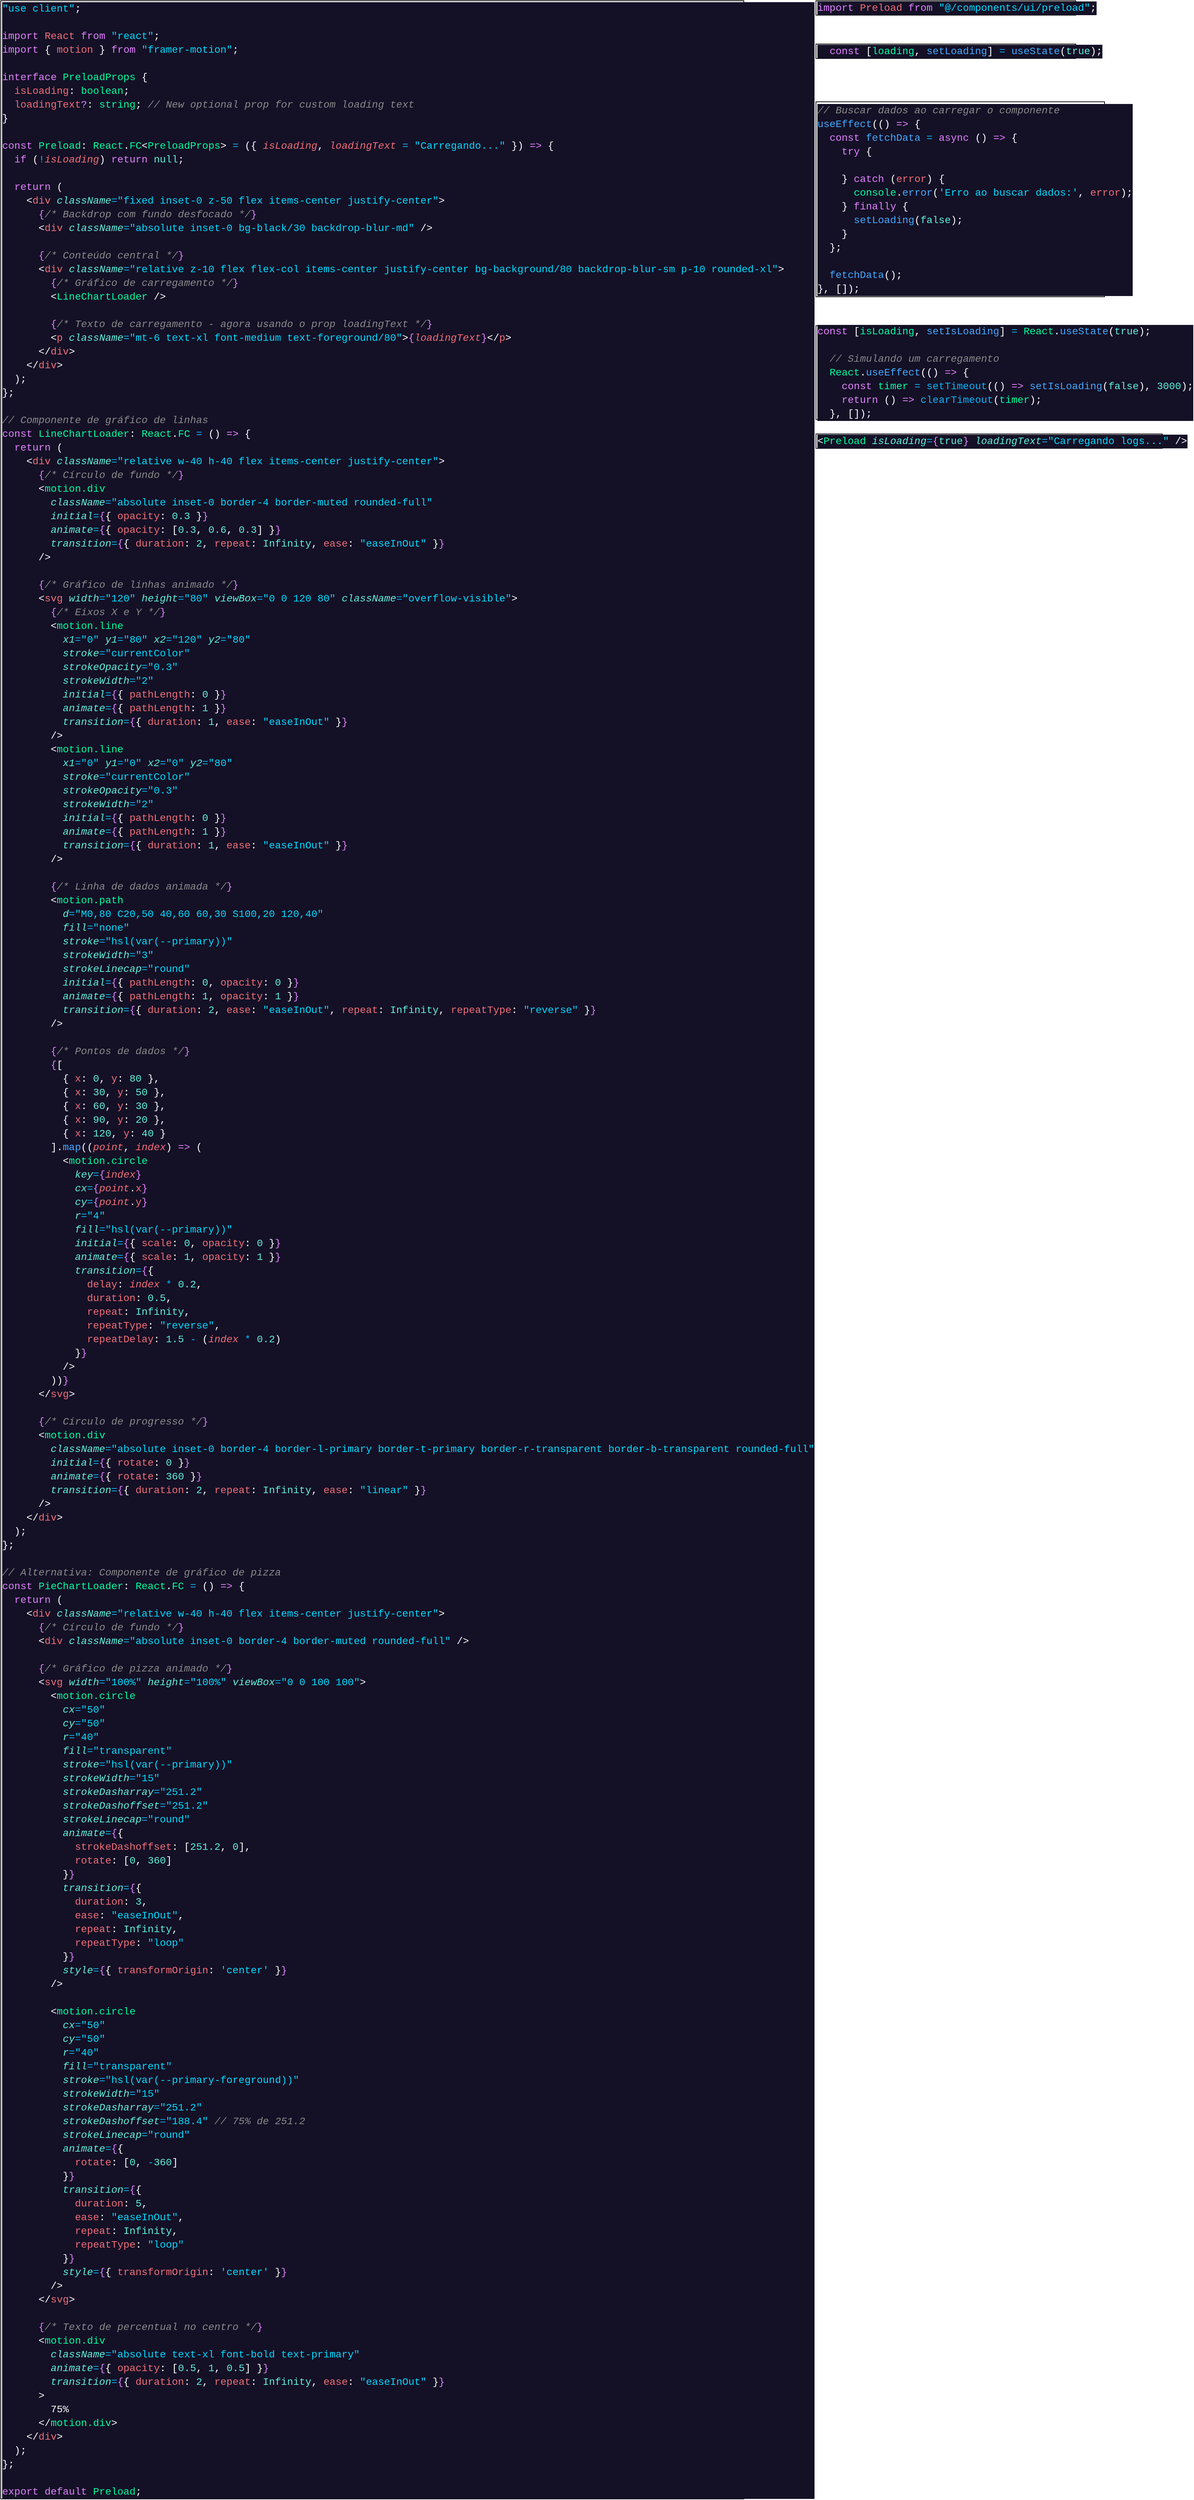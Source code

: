 <mxfile>
    <diagram id="zKgu3sjY8laGFjNHlgqu" name="Page-1">
        <mxGraphModel dx="2537" dy="916" grid="1" gridSize="10" guides="1" tooltips="1" connect="1" arrows="1" fold="1" page="1" pageScale="1" pageWidth="850" pageHeight="1100" math="0" shadow="0">
            <root>
                <mxCell id="0"/>
                <mxCell id="1" parent="0"/>
                <mxCell id="2" value="&lt;div style=&quot;color: rgb(255, 255, 255); background-color: rgb(20, 16, 38); font-family: Consolas, &amp;quot;Courier New&amp;quot;, monospace; font-size: 14px; line-height: 19px; white-space: pre;&quot;&gt;&lt;div&gt;&lt;span style=&quot;color: #00dbff;&quot;&gt;&quot;use client&quot;&lt;/span&gt;&lt;span style=&quot;color: #ffffff;&quot;&gt;;&lt;/span&gt;&lt;/div&gt;&lt;br&gt;&lt;div&gt;&lt;span style=&quot;color: #e281ff;&quot;&gt;import&lt;/span&gt;&lt;span style=&quot;color: #ffffff;&quot;&gt; &lt;/span&gt;&lt;span style=&quot;color: #f06e78;&quot;&gt;React&lt;/span&gt;&lt;span style=&quot;color: #ffffff;&quot;&gt; &lt;/span&gt;&lt;span style=&quot;color: #e281ff;&quot;&gt;from&lt;/span&gt;&lt;span style=&quot;color: #ffffff;&quot;&gt; &lt;/span&gt;&lt;span style=&quot;color: #00dbff;&quot;&gt;&quot;react&quot;&lt;/span&gt;&lt;span style=&quot;color: #ffffff;&quot;&gt;;&lt;/span&gt;&lt;/div&gt;&lt;div&gt;&lt;span style=&quot;color: #e281ff;&quot;&gt;import&lt;/span&gt;&lt;span style=&quot;color: #ffffff;&quot;&gt; { &lt;/span&gt;&lt;span style=&quot;color: #f06e78;&quot;&gt;motion&lt;/span&gt;&lt;span style=&quot;color: #ffffff;&quot;&gt; } &lt;/span&gt;&lt;span style=&quot;color: #e281ff;&quot;&gt;from&lt;/span&gt;&lt;span style=&quot;color: #ffffff;&quot;&gt; &lt;/span&gt;&lt;span style=&quot;color: #00dbff;&quot;&gt;&quot;framer-motion&quot;&lt;/span&gt;&lt;span style=&quot;color: #ffffff;&quot;&gt;;&lt;/span&gt;&lt;/div&gt;&lt;br&gt;&lt;div&gt;&lt;span style=&quot;color: #e281ff;&quot;&gt;interface&lt;/span&gt;&lt;span style=&quot;color: #ffffff;&quot;&gt; &lt;/span&gt;&lt;span style=&quot;color: #01ffa0;&quot;&gt;PreloadProps&lt;/span&gt;&lt;span style=&quot;color: #ffffff;&quot;&gt; {&lt;/span&gt;&lt;/div&gt;&lt;div&gt;&lt;span style=&quot;color: #ffffff;&quot;&gt;&amp;nbsp; &lt;/span&gt;&lt;span style=&quot;color: #f06e78;&quot;&gt;isLoading&lt;/span&gt;&lt;span style=&quot;color: #ffffff;&quot;&gt;: &lt;/span&gt;&lt;span style=&quot;color: #01ffa0;&quot;&gt;boolean&lt;/span&gt;&lt;span style=&quot;color: #ffffff;&quot;&gt;;&lt;/span&gt;&lt;/div&gt;&lt;div&gt;&lt;span style=&quot;color: #ffffff;&quot;&gt;&amp;nbsp; &lt;/span&gt;&lt;span style=&quot;color: #f06e78;&quot;&gt;loadingText&lt;/span&gt;&lt;span style=&quot;color: #e281ff;&quot;&gt;?&lt;/span&gt;&lt;span style=&quot;color: #ffffff;&quot;&gt;: &lt;/span&gt;&lt;span style=&quot;color: #01ffa0;&quot;&gt;string&lt;/span&gt;&lt;span style=&quot;color: #ffffff;&quot;&gt;; &lt;/span&gt;&lt;span style=&quot;color: #8a8a8a;font-style: italic;&quot;&gt;// New optional prop for custom loading text&lt;/span&gt;&lt;/div&gt;&lt;div&gt;&lt;span style=&quot;color: #ffffff;&quot;&gt;}&lt;/span&gt;&lt;/div&gt;&lt;br&gt;&lt;div&gt;&lt;span style=&quot;color: #e281ff;&quot;&gt;const&lt;/span&gt;&lt;span style=&quot;color: #ffffff;&quot;&gt; &lt;/span&gt;&lt;span style=&quot;color: #01ffa0;&quot;&gt;Preload&lt;/span&gt;&lt;span style=&quot;color: #ffffff;&quot;&gt;: &lt;/span&gt;&lt;span style=&quot;color: #01ffa0;&quot;&gt;React&lt;/span&gt;&lt;span style=&quot;color: #ffffff;&quot;&gt;.&lt;/span&gt;&lt;span style=&quot;color: #01ffa0;&quot;&gt;FC&lt;/span&gt;&lt;span style=&quot;color: #ffffff;&quot;&gt;&amp;lt;&lt;/span&gt;&lt;span style=&quot;color: #01ffa0;&quot;&gt;PreloadProps&lt;/span&gt;&lt;span style=&quot;color: #ffffff;&quot;&gt;&amp;gt; &lt;/span&gt;&lt;span style=&quot;color: #0bb4f7;&quot;&gt;=&lt;/span&gt;&lt;span style=&quot;color: #ffffff;&quot;&gt; ({ &lt;/span&gt;&lt;span style=&quot;color: #f06e78;font-style: italic;&quot;&gt;isLoading&lt;/span&gt;&lt;span style=&quot;color: #ffffff;&quot;&gt;, &lt;/span&gt;&lt;span style=&quot;color: #f06e78;font-style: italic;&quot;&gt;loadingText&lt;/span&gt;&lt;span style=&quot;color: #ffffff;&quot;&gt; &lt;/span&gt;&lt;span style=&quot;color: #0bb4f7;&quot;&gt;=&lt;/span&gt;&lt;span style=&quot;color: #ffffff;&quot;&gt; &lt;/span&gt;&lt;span style=&quot;color: #00dbff;&quot;&gt;&quot;Carregando...&quot;&lt;/span&gt;&lt;span style=&quot;color: #ffffff;&quot;&gt; }) &lt;/span&gt;&lt;span style=&quot;color: #e281ff;&quot;&gt;=&amp;gt;&lt;/span&gt;&lt;span style=&quot;color: #ffffff;&quot;&gt; {&lt;/span&gt;&lt;/div&gt;&lt;div&gt;&lt;span style=&quot;color: #ffffff;&quot;&gt;&amp;nbsp; &lt;/span&gt;&lt;span style=&quot;color: #e281ff;&quot;&gt;if&lt;/span&gt;&lt;span style=&quot;color: #ffffff;&quot;&gt; (&lt;/span&gt;&lt;span style=&quot;color: #0bb4f7;&quot;&gt;!&lt;/span&gt;&lt;span style=&quot;color: #f06e78;font-style: italic;&quot;&gt;isLoading&lt;/span&gt;&lt;span style=&quot;color: #ffffff;&quot;&gt;) &lt;/span&gt;&lt;span style=&quot;color: #e281ff;&quot;&gt;return&lt;/span&gt;&lt;span style=&quot;color: #ffffff;&quot;&gt; &lt;/span&gt;&lt;span style=&quot;color: #5ff0dc;&quot;&gt;null&lt;/span&gt;&lt;span style=&quot;color: #ffffff;&quot;&gt;;&lt;/span&gt;&lt;/div&gt;&lt;br&gt;&lt;div&gt;&lt;span style=&quot;color: #ffffff;&quot;&gt;&amp;nbsp; &lt;/span&gt;&lt;span style=&quot;color: #e281ff;&quot;&gt;return&lt;/span&gt;&lt;span style=&quot;color: #ffffff;&quot;&gt; (&lt;/span&gt;&lt;/div&gt;&lt;div&gt;&lt;span style=&quot;color: #ffffff;&quot;&gt;&amp;nbsp; &amp;nbsp; &lt;/span&gt;&lt;span style=&quot;color: #ffffff;&quot;&gt;&amp;lt;&lt;/span&gt;&lt;span style=&quot;color: #f06e78;&quot;&gt;div&lt;/span&gt;&lt;span style=&quot;color: #ffffff;&quot;&gt; &lt;/span&gt;&lt;span style=&quot;color: #5ff0dc;font-style: italic;&quot;&gt;className&lt;/span&gt;&lt;span style=&quot;color: #0bb4f7;&quot;&gt;=&lt;/span&gt;&lt;span style=&quot;color: #00dbff;&quot;&gt;&quot;fixed inset-0 z-50 flex items-center justify-center&quot;&lt;/span&gt;&lt;span style=&quot;color: #ffffff;&quot;&gt;&amp;gt;&lt;/span&gt;&lt;/div&gt;&lt;div&gt;&lt;span style=&quot;color: #ffffff;&quot;&gt;&amp;nbsp; &amp;nbsp; &amp;nbsp; &lt;/span&gt;&lt;span style=&quot;color: #e281ff;&quot;&gt;{&lt;/span&gt;&lt;span style=&quot;color: #8a8a8a;font-style: italic;&quot;&gt;/* Backdrop com fundo desfocado */&lt;/span&gt;&lt;span style=&quot;color: #e281ff;&quot;&gt;}&lt;/span&gt;&lt;/div&gt;&lt;div&gt;&lt;span style=&quot;color: #ffffff;&quot;&gt;&amp;nbsp; &amp;nbsp; &amp;nbsp; &lt;/span&gt;&lt;span style=&quot;color: #ffffff;&quot;&gt;&amp;lt;&lt;/span&gt;&lt;span style=&quot;color: #f06e78;&quot;&gt;div&lt;/span&gt;&lt;span style=&quot;color: #ffffff;&quot;&gt; &lt;/span&gt;&lt;span style=&quot;color: #5ff0dc;font-style: italic;&quot;&gt;className&lt;/span&gt;&lt;span style=&quot;color: #0bb4f7;&quot;&gt;=&lt;/span&gt;&lt;span style=&quot;color: #00dbff;&quot;&gt;&quot;absolute inset-0 bg-black/30 backdrop-blur-md&quot;&lt;/span&gt;&lt;span style=&quot;color: #ffffff;&quot;&gt; &lt;/span&gt;&lt;span style=&quot;color: #ffffff;&quot;&gt;/&amp;gt;&lt;/span&gt;&lt;/div&gt;&lt;br&gt;&lt;div&gt;&lt;span style=&quot;color: #ffffff;&quot;&gt;&amp;nbsp; &amp;nbsp; &amp;nbsp; &lt;/span&gt;&lt;span style=&quot;color: #e281ff;&quot;&gt;{&lt;/span&gt;&lt;span style=&quot;color: #8a8a8a;font-style: italic;&quot;&gt;/* Conteúdo central */&lt;/span&gt;&lt;span style=&quot;color: #e281ff;&quot;&gt;}&lt;/span&gt;&lt;/div&gt;&lt;div&gt;&lt;span style=&quot;color: #ffffff;&quot;&gt;&amp;nbsp; &amp;nbsp; &amp;nbsp; &lt;/span&gt;&lt;span style=&quot;color: #ffffff;&quot;&gt;&amp;lt;&lt;/span&gt;&lt;span style=&quot;color: #f06e78;&quot;&gt;div&lt;/span&gt;&lt;span style=&quot;color: #ffffff;&quot;&gt; &lt;/span&gt;&lt;span style=&quot;color: #5ff0dc;font-style: italic;&quot;&gt;className&lt;/span&gt;&lt;span style=&quot;color: #0bb4f7;&quot;&gt;=&lt;/span&gt;&lt;span style=&quot;color: #00dbff;&quot;&gt;&quot;relative z-10 flex flex-col items-center justify-center bg-background/80 backdrop-blur-sm p-10 rounded-xl&quot;&lt;/span&gt;&lt;span style=&quot;color: #ffffff;&quot;&gt;&amp;gt;&lt;/span&gt;&lt;/div&gt;&lt;div&gt;&lt;span style=&quot;color: #ffffff;&quot;&gt;&amp;nbsp; &amp;nbsp; &amp;nbsp; &amp;nbsp; &lt;/span&gt;&lt;span style=&quot;color: #e281ff;&quot;&gt;{&lt;/span&gt;&lt;span style=&quot;color: #8a8a8a;font-style: italic;&quot;&gt;/* Gráfico de carregamento */&lt;/span&gt;&lt;span style=&quot;color: #e281ff;&quot;&gt;}&lt;/span&gt;&lt;/div&gt;&lt;div&gt;&lt;span style=&quot;color: #ffffff;&quot;&gt;&amp;nbsp; &amp;nbsp; &amp;nbsp; &amp;nbsp; &lt;/span&gt;&lt;span style=&quot;color: #ffffff;&quot;&gt;&amp;lt;&lt;/span&gt;&lt;span style=&quot;color: #01ffa0;&quot;&gt;LineChartLoader&lt;/span&gt;&lt;span style=&quot;color: #ffffff;&quot;&gt; &lt;/span&gt;&lt;span style=&quot;color: #ffffff;&quot;&gt;/&amp;gt;&lt;/span&gt;&lt;/div&gt;&lt;br&gt;&lt;div&gt;&lt;span style=&quot;color: #ffffff;&quot;&gt;&amp;nbsp; &amp;nbsp; &amp;nbsp; &amp;nbsp; &lt;/span&gt;&lt;span style=&quot;color: #e281ff;&quot;&gt;{&lt;/span&gt;&lt;span style=&quot;color: #8a8a8a;font-style: italic;&quot;&gt;/* Texto de carregamento - agora usando o prop loadingText */&lt;/span&gt;&lt;span style=&quot;color: #e281ff;&quot;&gt;}&lt;/span&gt;&lt;/div&gt;&lt;div&gt;&lt;span style=&quot;color: #ffffff;&quot;&gt;&amp;nbsp; &amp;nbsp; &amp;nbsp; &amp;nbsp; &lt;/span&gt;&lt;span style=&quot;color: #ffffff;&quot;&gt;&amp;lt;&lt;/span&gt;&lt;span style=&quot;color: #f06e78;&quot;&gt;p&lt;/span&gt;&lt;span style=&quot;color: #ffffff;&quot;&gt; &lt;/span&gt;&lt;span style=&quot;color: #5ff0dc;font-style: italic;&quot;&gt;className&lt;/span&gt;&lt;span style=&quot;color: #0bb4f7;&quot;&gt;=&lt;/span&gt;&lt;span style=&quot;color: #00dbff;&quot;&gt;&quot;mt-6 text-xl font-medium text-foreground/80&quot;&lt;/span&gt;&lt;span style=&quot;color: #ffffff;&quot;&gt;&amp;gt;&lt;/span&gt;&lt;span style=&quot;color: #e281ff;&quot;&gt;{&lt;/span&gt;&lt;span style=&quot;color: #f06e78;font-style: italic;&quot;&gt;loadingText&lt;/span&gt;&lt;span style=&quot;color: #e281ff;&quot;&gt;}&lt;/span&gt;&lt;span style=&quot;color: #ffffff;&quot;&gt;&amp;lt;/&lt;/span&gt;&lt;span style=&quot;color: #f06e78;&quot;&gt;p&lt;/span&gt;&lt;span style=&quot;color: #ffffff;&quot;&gt;&amp;gt;&lt;/span&gt;&lt;/div&gt;&lt;div&gt;&lt;span style=&quot;color: #ffffff;&quot;&gt;&amp;nbsp; &amp;nbsp; &amp;nbsp; &lt;/span&gt;&lt;span style=&quot;color: #ffffff;&quot;&gt;&amp;lt;/&lt;/span&gt;&lt;span style=&quot;color: #f06e78;&quot;&gt;div&lt;/span&gt;&lt;span style=&quot;color: #ffffff;&quot;&gt;&amp;gt;&lt;/span&gt;&lt;/div&gt;&lt;div&gt;&lt;span style=&quot;color: #ffffff;&quot;&gt;&amp;nbsp; &amp;nbsp; &lt;/span&gt;&lt;span style=&quot;color: #ffffff;&quot;&gt;&amp;lt;/&lt;/span&gt;&lt;span style=&quot;color: #f06e78;&quot;&gt;div&lt;/span&gt;&lt;span style=&quot;color: #ffffff;&quot;&gt;&amp;gt;&lt;/span&gt;&lt;/div&gt;&lt;div&gt;&lt;span style=&quot;color: #ffffff;&quot;&gt;&amp;nbsp; );&lt;/span&gt;&lt;/div&gt;&lt;div&gt;&lt;span style=&quot;color: #ffffff;&quot;&gt;};&lt;/span&gt;&lt;/div&gt;&lt;br&gt;&lt;div&gt;&lt;span style=&quot;color: #8a8a8a;font-style: italic;&quot;&gt;// Componente de gráfico de linhas&lt;/span&gt;&lt;/div&gt;&lt;div&gt;&lt;span style=&quot;color: #e281ff;&quot;&gt;const&lt;/span&gt;&lt;span style=&quot;color: #ffffff;&quot;&gt; &lt;/span&gt;&lt;span style=&quot;color: #01ffa0;&quot;&gt;LineChartLoader&lt;/span&gt;&lt;span style=&quot;color: #ffffff;&quot;&gt;: &lt;/span&gt;&lt;span style=&quot;color: #01ffa0;&quot;&gt;React&lt;/span&gt;&lt;span style=&quot;color: #ffffff;&quot;&gt;.&lt;/span&gt;&lt;span style=&quot;color: #01ffa0;&quot;&gt;FC&lt;/span&gt;&lt;span style=&quot;color: #ffffff;&quot;&gt; &lt;/span&gt;&lt;span style=&quot;color: #0bb4f7;&quot;&gt;=&lt;/span&gt;&lt;span style=&quot;color: #ffffff;&quot;&gt; () &lt;/span&gt;&lt;span style=&quot;color: #e281ff;&quot;&gt;=&amp;gt;&lt;/span&gt;&lt;span style=&quot;color: #ffffff;&quot;&gt; {&lt;/span&gt;&lt;/div&gt;&lt;div&gt;&lt;span style=&quot;color: #ffffff;&quot;&gt;&amp;nbsp; &lt;/span&gt;&lt;span style=&quot;color: #e281ff;&quot;&gt;return&lt;/span&gt;&lt;span style=&quot;color: #ffffff;&quot;&gt; (&lt;/span&gt;&lt;/div&gt;&lt;div&gt;&lt;span style=&quot;color: #ffffff;&quot;&gt;&amp;nbsp; &amp;nbsp; &lt;/span&gt;&lt;span style=&quot;color: #ffffff;&quot;&gt;&amp;lt;&lt;/span&gt;&lt;span style=&quot;color: #f06e78;&quot;&gt;div&lt;/span&gt;&lt;span style=&quot;color: #ffffff;&quot;&gt; &lt;/span&gt;&lt;span style=&quot;color: #5ff0dc;font-style: italic;&quot;&gt;className&lt;/span&gt;&lt;span style=&quot;color: #0bb4f7;&quot;&gt;=&lt;/span&gt;&lt;span style=&quot;color: #00dbff;&quot;&gt;&quot;relative w-40 h-40 flex items-center justify-center&quot;&lt;/span&gt;&lt;span style=&quot;color: #ffffff;&quot;&gt;&amp;gt;&lt;/span&gt;&lt;/div&gt;&lt;div&gt;&lt;span style=&quot;color: #ffffff;&quot;&gt;&amp;nbsp; &amp;nbsp; &amp;nbsp; &lt;/span&gt;&lt;span style=&quot;color: #e281ff;&quot;&gt;{&lt;/span&gt;&lt;span style=&quot;color: #8a8a8a;font-style: italic;&quot;&gt;/* Círculo de fundo */&lt;/span&gt;&lt;span style=&quot;color: #e281ff;&quot;&gt;}&lt;/span&gt;&lt;/div&gt;&lt;div&gt;&lt;span style=&quot;color: #ffffff;&quot;&gt;&amp;nbsp; &amp;nbsp; &amp;nbsp; &lt;/span&gt;&lt;span style=&quot;color: #ffffff;&quot;&gt;&amp;lt;&lt;/span&gt;&lt;span style=&quot;color: #01ffa0;&quot;&gt;motion.div&lt;/span&gt;&lt;/div&gt;&lt;div&gt;&lt;span style=&quot;color: #ffffff;&quot;&gt;&amp;nbsp; &amp;nbsp; &amp;nbsp; &amp;nbsp; &lt;/span&gt;&lt;span style=&quot;color: #5ff0dc;font-style: italic;&quot;&gt;className&lt;/span&gt;&lt;span style=&quot;color: #0bb4f7;&quot;&gt;=&lt;/span&gt;&lt;span style=&quot;color: #00dbff;&quot;&gt;&quot;absolute inset-0 border-4 border-muted rounded-full&quot;&lt;/span&gt;&lt;/div&gt;&lt;div&gt;&lt;span style=&quot;color: #ffffff;&quot;&gt;&amp;nbsp; &amp;nbsp; &amp;nbsp; &amp;nbsp; &lt;/span&gt;&lt;span style=&quot;color: #5ff0dc;font-style: italic;&quot;&gt;initial&lt;/span&gt;&lt;span style=&quot;color: #0bb4f7;&quot;&gt;=&lt;/span&gt;&lt;span style=&quot;color: #e281ff;&quot;&gt;{&lt;/span&gt;&lt;span style=&quot;color: #ffffff;&quot;&gt;{ &lt;/span&gt;&lt;span style=&quot;color: #f06e78;&quot;&gt;opacity&lt;/span&gt;&lt;span style=&quot;color: #ffffff;&quot;&gt;: &lt;/span&gt;&lt;span style=&quot;color: #5ff0dc;&quot;&gt;0.3&lt;/span&gt;&lt;span style=&quot;color: #ffffff;&quot;&gt; }&lt;/span&gt;&lt;span style=&quot;color: #e281ff;&quot;&gt;}&lt;/span&gt;&lt;/div&gt;&lt;div&gt;&lt;span style=&quot;color: #ffffff;&quot;&gt;&amp;nbsp; &amp;nbsp; &amp;nbsp; &amp;nbsp; &lt;/span&gt;&lt;span style=&quot;color: #5ff0dc;font-style: italic;&quot;&gt;animate&lt;/span&gt;&lt;span style=&quot;color: #0bb4f7;&quot;&gt;=&lt;/span&gt;&lt;span style=&quot;color: #e281ff;&quot;&gt;{&lt;/span&gt;&lt;span style=&quot;color: #ffffff;&quot;&gt;{ &lt;/span&gt;&lt;span style=&quot;color: #f06e78;&quot;&gt;opacity&lt;/span&gt;&lt;span style=&quot;color: #ffffff;&quot;&gt;: [&lt;/span&gt;&lt;span style=&quot;color: #5ff0dc;&quot;&gt;0.3&lt;/span&gt;&lt;span style=&quot;color: #ffffff;&quot;&gt;, &lt;/span&gt;&lt;span style=&quot;color: #5ff0dc;&quot;&gt;0.6&lt;/span&gt;&lt;span style=&quot;color: #ffffff;&quot;&gt;, &lt;/span&gt;&lt;span style=&quot;color: #5ff0dc;&quot;&gt;0.3&lt;/span&gt;&lt;span style=&quot;color: #ffffff;&quot;&gt;] }&lt;/span&gt;&lt;span style=&quot;color: #e281ff;&quot;&gt;}&lt;/span&gt;&lt;/div&gt;&lt;div&gt;&lt;span style=&quot;color: #ffffff;&quot;&gt;&amp;nbsp; &amp;nbsp; &amp;nbsp; &amp;nbsp; &lt;/span&gt;&lt;span style=&quot;color: #5ff0dc;font-style: italic;&quot;&gt;transition&lt;/span&gt;&lt;span style=&quot;color: #0bb4f7;&quot;&gt;=&lt;/span&gt;&lt;span style=&quot;color: #e281ff;&quot;&gt;{&lt;/span&gt;&lt;span style=&quot;color: #ffffff;&quot;&gt;{ &lt;/span&gt;&lt;span style=&quot;color: #f06e78;&quot;&gt;duration&lt;/span&gt;&lt;span style=&quot;color: #ffffff;&quot;&gt;: &lt;/span&gt;&lt;span style=&quot;color: #5ff0dc;&quot;&gt;2&lt;/span&gt;&lt;span style=&quot;color: #ffffff;&quot;&gt;, &lt;/span&gt;&lt;span style=&quot;color: #f06e78;&quot;&gt;repeat&lt;/span&gt;&lt;span style=&quot;color: #ffffff;&quot;&gt;: &lt;/span&gt;&lt;span style=&quot;color: #5ff0dc;&quot;&gt;Infinity&lt;/span&gt;&lt;span style=&quot;color: #ffffff;&quot;&gt;, &lt;/span&gt;&lt;span style=&quot;color: #f06e78;&quot;&gt;ease&lt;/span&gt;&lt;span style=&quot;color: #ffffff;&quot;&gt;: &lt;/span&gt;&lt;span style=&quot;color: #00dbff;&quot;&gt;&quot;easeInOut&quot;&lt;/span&gt;&lt;span style=&quot;color: #ffffff;&quot;&gt; }&lt;/span&gt;&lt;span style=&quot;color: #e281ff;&quot;&gt;}&lt;/span&gt;&lt;/div&gt;&lt;div&gt;&lt;span style=&quot;color: #ffffff;&quot;&gt;&amp;nbsp; &amp;nbsp; &amp;nbsp; &lt;/span&gt;&lt;span style=&quot;color: #ffffff;&quot;&gt;/&amp;gt;&lt;/span&gt;&lt;/div&gt;&lt;br&gt;&lt;div&gt;&lt;span style=&quot;color: #ffffff;&quot;&gt;&amp;nbsp; &amp;nbsp; &amp;nbsp; &lt;/span&gt;&lt;span style=&quot;color: #e281ff;&quot;&gt;{&lt;/span&gt;&lt;span style=&quot;color: #8a8a8a;font-style: italic;&quot;&gt;/* Gráfico de linhas animado */&lt;/span&gt;&lt;span style=&quot;color: #e281ff;&quot;&gt;}&lt;/span&gt;&lt;/div&gt;&lt;div&gt;&lt;span style=&quot;color: #ffffff;&quot;&gt;&amp;nbsp; &amp;nbsp; &amp;nbsp; &lt;/span&gt;&lt;span style=&quot;color: #ffffff;&quot;&gt;&amp;lt;&lt;/span&gt;&lt;span style=&quot;color: #f06e78;&quot;&gt;svg&lt;/span&gt;&lt;span style=&quot;color: #ffffff;&quot;&gt; &lt;/span&gt;&lt;span style=&quot;color: #5ff0dc;font-style: italic;&quot;&gt;width&lt;/span&gt;&lt;span style=&quot;color: #0bb4f7;&quot;&gt;=&lt;/span&gt;&lt;span style=&quot;color: #00dbff;&quot;&gt;&quot;120&quot;&lt;/span&gt;&lt;span style=&quot;color: #ffffff;&quot;&gt; &lt;/span&gt;&lt;span style=&quot;color: #5ff0dc;font-style: italic;&quot;&gt;height&lt;/span&gt;&lt;span style=&quot;color: #0bb4f7;&quot;&gt;=&lt;/span&gt;&lt;span style=&quot;color: #00dbff;&quot;&gt;&quot;80&quot;&lt;/span&gt;&lt;span style=&quot;color: #ffffff;&quot;&gt; &lt;/span&gt;&lt;span style=&quot;color: #5ff0dc;font-style: italic;&quot;&gt;viewBox&lt;/span&gt;&lt;span style=&quot;color: #0bb4f7;&quot;&gt;=&lt;/span&gt;&lt;span style=&quot;color: #00dbff;&quot;&gt;&quot;0 0 120 80&quot;&lt;/span&gt;&lt;span style=&quot;color: #ffffff;&quot;&gt; &lt;/span&gt;&lt;span style=&quot;color: #5ff0dc;font-style: italic;&quot;&gt;className&lt;/span&gt;&lt;span style=&quot;color: #0bb4f7;&quot;&gt;=&lt;/span&gt;&lt;span style=&quot;color: #00dbff;&quot;&gt;&quot;overflow-visible&quot;&lt;/span&gt;&lt;span style=&quot;color: #ffffff;&quot;&gt;&amp;gt;&lt;/span&gt;&lt;/div&gt;&lt;div&gt;&lt;span style=&quot;color: #ffffff;&quot;&gt;&amp;nbsp; &amp;nbsp; &amp;nbsp; &amp;nbsp; &lt;/span&gt;&lt;span style=&quot;color: #e281ff;&quot;&gt;{&lt;/span&gt;&lt;span style=&quot;color: #8a8a8a;font-style: italic;&quot;&gt;/* Eixos X e Y */&lt;/span&gt;&lt;span style=&quot;color: #e281ff;&quot;&gt;}&lt;/span&gt;&lt;/div&gt;&lt;div&gt;&lt;span style=&quot;color: #ffffff;&quot;&gt;&amp;nbsp; &amp;nbsp; &amp;nbsp; &amp;nbsp; &lt;/span&gt;&lt;span style=&quot;color: #ffffff;&quot;&gt;&amp;lt;&lt;/span&gt;&lt;span style=&quot;color: #01ffa0;&quot;&gt;motion.line&lt;/span&gt;&lt;/div&gt;&lt;div&gt;&lt;span style=&quot;color: #ffffff;&quot;&gt;&amp;nbsp; &amp;nbsp; &amp;nbsp; &amp;nbsp; &amp;nbsp; &lt;/span&gt;&lt;span style=&quot;color: #5ff0dc;font-style: italic;&quot;&gt;x1&lt;/span&gt;&lt;span style=&quot;color: #0bb4f7;&quot;&gt;=&lt;/span&gt;&lt;span style=&quot;color: #00dbff;&quot;&gt;&quot;0&quot;&lt;/span&gt;&lt;span style=&quot;color: #ffffff;&quot;&gt; &lt;/span&gt;&lt;span style=&quot;color: #5ff0dc;font-style: italic;&quot;&gt;y1&lt;/span&gt;&lt;span style=&quot;color: #0bb4f7;&quot;&gt;=&lt;/span&gt;&lt;span style=&quot;color: #00dbff;&quot;&gt;&quot;80&quot;&lt;/span&gt;&lt;span style=&quot;color: #ffffff;&quot;&gt; &lt;/span&gt;&lt;span style=&quot;color: #5ff0dc;font-style: italic;&quot;&gt;x2&lt;/span&gt;&lt;span style=&quot;color: #0bb4f7;&quot;&gt;=&lt;/span&gt;&lt;span style=&quot;color: #00dbff;&quot;&gt;&quot;120&quot;&lt;/span&gt;&lt;span style=&quot;color: #ffffff;&quot;&gt; &lt;/span&gt;&lt;span style=&quot;color: #5ff0dc;font-style: italic;&quot;&gt;y2&lt;/span&gt;&lt;span style=&quot;color: #0bb4f7;&quot;&gt;=&lt;/span&gt;&lt;span style=&quot;color: #00dbff;&quot;&gt;&quot;80&quot;&lt;/span&gt;&lt;/div&gt;&lt;div&gt;&lt;span style=&quot;color: #ffffff;&quot;&gt;&amp;nbsp; &amp;nbsp; &amp;nbsp; &amp;nbsp; &amp;nbsp; &lt;/span&gt;&lt;span style=&quot;color: #5ff0dc;font-style: italic;&quot;&gt;stroke&lt;/span&gt;&lt;span style=&quot;color: #0bb4f7;&quot;&gt;=&lt;/span&gt;&lt;span style=&quot;color: #00dbff;&quot;&gt;&quot;currentColor&quot;&lt;/span&gt;&lt;/div&gt;&lt;div&gt;&lt;span style=&quot;color: #ffffff;&quot;&gt;&amp;nbsp; &amp;nbsp; &amp;nbsp; &amp;nbsp; &amp;nbsp; &lt;/span&gt;&lt;span style=&quot;color: #5ff0dc;font-style: italic;&quot;&gt;strokeOpacity&lt;/span&gt;&lt;span style=&quot;color: #0bb4f7;&quot;&gt;=&lt;/span&gt;&lt;span style=&quot;color: #00dbff;&quot;&gt;&quot;0.3&quot;&lt;/span&gt;&lt;/div&gt;&lt;div&gt;&lt;span style=&quot;color: #ffffff;&quot;&gt;&amp;nbsp; &amp;nbsp; &amp;nbsp; &amp;nbsp; &amp;nbsp; &lt;/span&gt;&lt;span style=&quot;color: #5ff0dc;font-style: italic;&quot;&gt;strokeWidth&lt;/span&gt;&lt;span style=&quot;color: #0bb4f7;&quot;&gt;=&lt;/span&gt;&lt;span style=&quot;color: #00dbff;&quot;&gt;&quot;2&quot;&lt;/span&gt;&lt;/div&gt;&lt;div&gt;&lt;span style=&quot;color: #ffffff;&quot;&gt;&amp;nbsp; &amp;nbsp; &amp;nbsp; &amp;nbsp; &amp;nbsp; &lt;/span&gt;&lt;span style=&quot;color: #5ff0dc;font-style: italic;&quot;&gt;initial&lt;/span&gt;&lt;span style=&quot;color: #0bb4f7;&quot;&gt;=&lt;/span&gt;&lt;span style=&quot;color: #e281ff;&quot;&gt;{&lt;/span&gt;&lt;span style=&quot;color: #ffffff;&quot;&gt;{ &lt;/span&gt;&lt;span style=&quot;color: #f06e78;&quot;&gt;pathLength&lt;/span&gt;&lt;span style=&quot;color: #ffffff;&quot;&gt;: &lt;/span&gt;&lt;span style=&quot;color: #5ff0dc;&quot;&gt;0&lt;/span&gt;&lt;span style=&quot;color: #ffffff;&quot;&gt; }&lt;/span&gt;&lt;span style=&quot;color: #e281ff;&quot;&gt;}&lt;/span&gt;&lt;/div&gt;&lt;div&gt;&lt;span style=&quot;color: #ffffff;&quot;&gt;&amp;nbsp; &amp;nbsp; &amp;nbsp; &amp;nbsp; &amp;nbsp; &lt;/span&gt;&lt;span style=&quot;color: #5ff0dc;font-style: italic;&quot;&gt;animate&lt;/span&gt;&lt;span style=&quot;color: #0bb4f7;&quot;&gt;=&lt;/span&gt;&lt;span style=&quot;color: #e281ff;&quot;&gt;{&lt;/span&gt;&lt;span style=&quot;color: #ffffff;&quot;&gt;{ &lt;/span&gt;&lt;span style=&quot;color: #f06e78;&quot;&gt;pathLength&lt;/span&gt;&lt;span style=&quot;color: #ffffff;&quot;&gt;: &lt;/span&gt;&lt;span style=&quot;color: #5ff0dc;&quot;&gt;1&lt;/span&gt;&lt;span style=&quot;color: #ffffff;&quot;&gt; }&lt;/span&gt;&lt;span style=&quot;color: #e281ff;&quot;&gt;}&lt;/span&gt;&lt;/div&gt;&lt;div&gt;&lt;span style=&quot;color: #ffffff;&quot;&gt;&amp;nbsp; &amp;nbsp; &amp;nbsp; &amp;nbsp; &amp;nbsp; &lt;/span&gt;&lt;span style=&quot;color: #5ff0dc;font-style: italic;&quot;&gt;transition&lt;/span&gt;&lt;span style=&quot;color: #0bb4f7;&quot;&gt;=&lt;/span&gt;&lt;span style=&quot;color: #e281ff;&quot;&gt;{&lt;/span&gt;&lt;span style=&quot;color: #ffffff;&quot;&gt;{ &lt;/span&gt;&lt;span style=&quot;color: #f06e78;&quot;&gt;duration&lt;/span&gt;&lt;span style=&quot;color: #ffffff;&quot;&gt;: &lt;/span&gt;&lt;span style=&quot;color: #5ff0dc;&quot;&gt;1&lt;/span&gt;&lt;span style=&quot;color: #ffffff;&quot;&gt;, &lt;/span&gt;&lt;span style=&quot;color: #f06e78;&quot;&gt;ease&lt;/span&gt;&lt;span style=&quot;color: #ffffff;&quot;&gt;: &lt;/span&gt;&lt;span style=&quot;color: #00dbff;&quot;&gt;&quot;easeInOut&quot;&lt;/span&gt;&lt;span style=&quot;color: #ffffff;&quot;&gt; }&lt;/span&gt;&lt;span style=&quot;color: #e281ff;&quot;&gt;}&lt;/span&gt;&lt;/div&gt;&lt;div&gt;&lt;span style=&quot;color: #ffffff;&quot;&gt;&amp;nbsp; &amp;nbsp; &amp;nbsp; &amp;nbsp; &lt;/span&gt;&lt;span style=&quot;color: #ffffff;&quot;&gt;/&amp;gt;&lt;/span&gt;&lt;/div&gt;&lt;div&gt;&lt;span style=&quot;color: #ffffff;&quot;&gt;&amp;nbsp; &amp;nbsp; &amp;nbsp; &amp;nbsp; &lt;/span&gt;&lt;span style=&quot;color: #ffffff;&quot;&gt;&amp;lt;&lt;/span&gt;&lt;span style=&quot;color: #01ffa0;&quot;&gt;motion.line&lt;/span&gt;&lt;/div&gt;&lt;div&gt;&lt;span style=&quot;color: #ffffff;&quot;&gt;&amp;nbsp; &amp;nbsp; &amp;nbsp; &amp;nbsp; &amp;nbsp; &lt;/span&gt;&lt;span style=&quot;color: #5ff0dc;font-style: italic;&quot;&gt;x1&lt;/span&gt;&lt;span style=&quot;color: #0bb4f7;&quot;&gt;=&lt;/span&gt;&lt;span style=&quot;color: #00dbff;&quot;&gt;&quot;0&quot;&lt;/span&gt;&lt;span style=&quot;color: #ffffff;&quot;&gt; &lt;/span&gt;&lt;span style=&quot;color: #5ff0dc;font-style: italic;&quot;&gt;y1&lt;/span&gt;&lt;span style=&quot;color: #0bb4f7;&quot;&gt;=&lt;/span&gt;&lt;span style=&quot;color: #00dbff;&quot;&gt;&quot;0&quot;&lt;/span&gt;&lt;span style=&quot;color: #ffffff;&quot;&gt; &lt;/span&gt;&lt;span style=&quot;color: #5ff0dc;font-style: italic;&quot;&gt;x2&lt;/span&gt;&lt;span style=&quot;color: #0bb4f7;&quot;&gt;=&lt;/span&gt;&lt;span style=&quot;color: #00dbff;&quot;&gt;&quot;0&quot;&lt;/span&gt;&lt;span style=&quot;color: #ffffff;&quot;&gt; &lt;/span&gt;&lt;span style=&quot;color: #5ff0dc;font-style: italic;&quot;&gt;y2&lt;/span&gt;&lt;span style=&quot;color: #0bb4f7;&quot;&gt;=&lt;/span&gt;&lt;span style=&quot;color: #00dbff;&quot;&gt;&quot;80&quot;&lt;/span&gt;&lt;/div&gt;&lt;div&gt;&lt;span style=&quot;color: #ffffff;&quot;&gt;&amp;nbsp; &amp;nbsp; &amp;nbsp; &amp;nbsp; &amp;nbsp; &lt;/span&gt;&lt;span style=&quot;color: #5ff0dc;font-style: italic;&quot;&gt;stroke&lt;/span&gt;&lt;span style=&quot;color: #0bb4f7;&quot;&gt;=&lt;/span&gt;&lt;span style=&quot;color: #00dbff;&quot;&gt;&quot;currentColor&quot;&lt;/span&gt;&lt;/div&gt;&lt;div&gt;&lt;span style=&quot;color: #ffffff;&quot;&gt;&amp;nbsp; &amp;nbsp; &amp;nbsp; &amp;nbsp; &amp;nbsp; &lt;/span&gt;&lt;span style=&quot;color: #5ff0dc;font-style: italic;&quot;&gt;strokeOpacity&lt;/span&gt;&lt;span style=&quot;color: #0bb4f7;&quot;&gt;=&lt;/span&gt;&lt;span style=&quot;color: #00dbff;&quot;&gt;&quot;0.3&quot;&lt;/span&gt;&lt;/div&gt;&lt;div&gt;&lt;span style=&quot;color: #ffffff;&quot;&gt;&amp;nbsp; &amp;nbsp; &amp;nbsp; &amp;nbsp; &amp;nbsp; &lt;/span&gt;&lt;span style=&quot;color: #5ff0dc;font-style: italic;&quot;&gt;strokeWidth&lt;/span&gt;&lt;span style=&quot;color: #0bb4f7;&quot;&gt;=&lt;/span&gt;&lt;span style=&quot;color: #00dbff;&quot;&gt;&quot;2&quot;&lt;/span&gt;&lt;/div&gt;&lt;div&gt;&lt;span style=&quot;color: #ffffff;&quot;&gt;&amp;nbsp; &amp;nbsp; &amp;nbsp; &amp;nbsp; &amp;nbsp; &lt;/span&gt;&lt;span style=&quot;color: #5ff0dc;font-style: italic;&quot;&gt;initial&lt;/span&gt;&lt;span style=&quot;color: #0bb4f7;&quot;&gt;=&lt;/span&gt;&lt;span style=&quot;color: #e281ff;&quot;&gt;{&lt;/span&gt;&lt;span style=&quot;color: #ffffff;&quot;&gt;{ &lt;/span&gt;&lt;span style=&quot;color: #f06e78;&quot;&gt;pathLength&lt;/span&gt;&lt;span style=&quot;color: #ffffff;&quot;&gt;: &lt;/span&gt;&lt;span style=&quot;color: #5ff0dc;&quot;&gt;0&lt;/span&gt;&lt;span style=&quot;color: #ffffff;&quot;&gt; }&lt;/span&gt;&lt;span style=&quot;color: #e281ff;&quot;&gt;}&lt;/span&gt;&lt;/div&gt;&lt;div&gt;&lt;span style=&quot;color: #ffffff;&quot;&gt;&amp;nbsp; &amp;nbsp; &amp;nbsp; &amp;nbsp; &amp;nbsp; &lt;/span&gt;&lt;span style=&quot;color: #5ff0dc;font-style: italic;&quot;&gt;animate&lt;/span&gt;&lt;span style=&quot;color: #0bb4f7;&quot;&gt;=&lt;/span&gt;&lt;span style=&quot;color: #e281ff;&quot;&gt;{&lt;/span&gt;&lt;span style=&quot;color: #ffffff;&quot;&gt;{ &lt;/span&gt;&lt;span style=&quot;color: #f06e78;&quot;&gt;pathLength&lt;/span&gt;&lt;span style=&quot;color: #ffffff;&quot;&gt;: &lt;/span&gt;&lt;span style=&quot;color: #5ff0dc;&quot;&gt;1&lt;/span&gt;&lt;span style=&quot;color: #ffffff;&quot;&gt; }&lt;/span&gt;&lt;span style=&quot;color: #e281ff;&quot;&gt;}&lt;/span&gt;&lt;/div&gt;&lt;div&gt;&lt;span style=&quot;color: #ffffff;&quot;&gt;&amp;nbsp; &amp;nbsp; &amp;nbsp; &amp;nbsp; &amp;nbsp; &lt;/span&gt;&lt;span style=&quot;color: #5ff0dc;font-style: italic;&quot;&gt;transition&lt;/span&gt;&lt;span style=&quot;color: #0bb4f7;&quot;&gt;=&lt;/span&gt;&lt;span style=&quot;color: #e281ff;&quot;&gt;{&lt;/span&gt;&lt;span style=&quot;color: #ffffff;&quot;&gt;{ &lt;/span&gt;&lt;span style=&quot;color: #f06e78;&quot;&gt;duration&lt;/span&gt;&lt;span style=&quot;color: #ffffff;&quot;&gt;: &lt;/span&gt;&lt;span style=&quot;color: #5ff0dc;&quot;&gt;1&lt;/span&gt;&lt;span style=&quot;color: #ffffff;&quot;&gt;, &lt;/span&gt;&lt;span style=&quot;color: #f06e78;&quot;&gt;ease&lt;/span&gt;&lt;span style=&quot;color: #ffffff;&quot;&gt;: &lt;/span&gt;&lt;span style=&quot;color: #00dbff;&quot;&gt;&quot;easeInOut&quot;&lt;/span&gt;&lt;span style=&quot;color: #ffffff;&quot;&gt; }&lt;/span&gt;&lt;span style=&quot;color: #e281ff;&quot;&gt;}&lt;/span&gt;&lt;/div&gt;&lt;div&gt;&lt;span style=&quot;color: #ffffff;&quot;&gt;&amp;nbsp; &amp;nbsp; &amp;nbsp; &amp;nbsp; &lt;/span&gt;&lt;span style=&quot;color: #ffffff;&quot;&gt;/&amp;gt;&lt;/span&gt;&lt;/div&gt;&lt;br&gt;&lt;div&gt;&lt;span style=&quot;color: #ffffff;&quot;&gt;&amp;nbsp; &amp;nbsp; &amp;nbsp; &amp;nbsp; &lt;/span&gt;&lt;span style=&quot;color: #e281ff;&quot;&gt;{&lt;/span&gt;&lt;span style=&quot;color: #8a8a8a;font-style: italic;&quot;&gt;/* Linha de dados animada */&lt;/span&gt;&lt;span style=&quot;color: #e281ff;&quot;&gt;}&lt;/span&gt;&lt;/div&gt;&lt;div&gt;&lt;span style=&quot;color: #ffffff;&quot;&gt;&amp;nbsp; &amp;nbsp; &amp;nbsp; &amp;nbsp; &lt;/span&gt;&lt;span style=&quot;color: #ffffff;&quot;&gt;&amp;lt;&lt;/span&gt;&lt;span style=&quot;color: #01ffa0;&quot;&gt;motion.path&lt;/span&gt;&lt;/div&gt;&lt;div&gt;&lt;span style=&quot;color: #ffffff;&quot;&gt;&amp;nbsp; &amp;nbsp; &amp;nbsp; &amp;nbsp; &amp;nbsp; &lt;/span&gt;&lt;span style=&quot;color: #5ff0dc;font-style: italic;&quot;&gt;d&lt;/span&gt;&lt;span style=&quot;color: #0bb4f7;&quot;&gt;=&lt;/span&gt;&lt;span style=&quot;color: #00dbff;&quot;&gt;&quot;M0,80 C20,50 40,60 60,30 S100,20 120,40&quot;&lt;/span&gt;&lt;/div&gt;&lt;div&gt;&lt;span style=&quot;color: #ffffff;&quot;&gt;&amp;nbsp; &amp;nbsp; &amp;nbsp; &amp;nbsp; &amp;nbsp; &lt;/span&gt;&lt;span style=&quot;color: #5ff0dc;font-style: italic;&quot;&gt;fill&lt;/span&gt;&lt;span style=&quot;color: #0bb4f7;&quot;&gt;=&lt;/span&gt;&lt;span style=&quot;color: #00dbff;&quot;&gt;&quot;none&quot;&lt;/span&gt;&lt;/div&gt;&lt;div&gt;&lt;span style=&quot;color: #ffffff;&quot;&gt;&amp;nbsp; &amp;nbsp; &amp;nbsp; &amp;nbsp; &amp;nbsp; &lt;/span&gt;&lt;span style=&quot;color: #5ff0dc;font-style: italic;&quot;&gt;stroke&lt;/span&gt;&lt;span style=&quot;color: #0bb4f7;&quot;&gt;=&lt;/span&gt;&lt;span style=&quot;color: #00dbff;&quot;&gt;&quot;hsl(var(--primary))&quot;&lt;/span&gt;&lt;/div&gt;&lt;div&gt;&lt;span style=&quot;color: #ffffff;&quot;&gt;&amp;nbsp; &amp;nbsp; &amp;nbsp; &amp;nbsp; &amp;nbsp; &lt;/span&gt;&lt;span style=&quot;color: #5ff0dc;font-style: italic;&quot;&gt;strokeWidth&lt;/span&gt;&lt;span style=&quot;color: #0bb4f7;&quot;&gt;=&lt;/span&gt;&lt;span style=&quot;color: #00dbff;&quot;&gt;&quot;3&quot;&lt;/span&gt;&lt;/div&gt;&lt;div&gt;&lt;span style=&quot;color: #ffffff;&quot;&gt;&amp;nbsp; &amp;nbsp; &amp;nbsp; &amp;nbsp; &amp;nbsp; &lt;/span&gt;&lt;span style=&quot;color: #5ff0dc;font-style: italic;&quot;&gt;strokeLinecap&lt;/span&gt;&lt;span style=&quot;color: #0bb4f7;&quot;&gt;=&lt;/span&gt;&lt;span style=&quot;color: #00dbff;&quot;&gt;&quot;round&quot;&lt;/span&gt;&lt;/div&gt;&lt;div&gt;&lt;span style=&quot;color: #ffffff;&quot;&gt;&amp;nbsp; &amp;nbsp; &amp;nbsp; &amp;nbsp; &amp;nbsp; &lt;/span&gt;&lt;span style=&quot;color: #5ff0dc;font-style: italic;&quot;&gt;initial&lt;/span&gt;&lt;span style=&quot;color: #0bb4f7;&quot;&gt;=&lt;/span&gt;&lt;span style=&quot;color: #e281ff;&quot;&gt;{&lt;/span&gt;&lt;span style=&quot;color: #ffffff;&quot;&gt;{ &lt;/span&gt;&lt;span style=&quot;color: #f06e78;&quot;&gt;pathLength&lt;/span&gt;&lt;span style=&quot;color: #ffffff;&quot;&gt;: &lt;/span&gt;&lt;span style=&quot;color: #5ff0dc;&quot;&gt;0&lt;/span&gt;&lt;span style=&quot;color: #ffffff;&quot;&gt;, &lt;/span&gt;&lt;span style=&quot;color: #f06e78;&quot;&gt;opacity&lt;/span&gt;&lt;span style=&quot;color: #ffffff;&quot;&gt;: &lt;/span&gt;&lt;span style=&quot;color: #5ff0dc;&quot;&gt;0&lt;/span&gt;&lt;span style=&quot;color: #ffffff;&quot;&gt; }&lt;/span&gt;&lt;span style=&quot;color: #e281ff;&quot;&gt;}&lt;/span&gt;&lt;/div&gt;&lt;div&gt;&lt;span style=&quot;color: #ffffff;&quot;&gt;&amp;nbsp; &amp;nbsp; &amp;nbsp; &amp;nbsp; &amp;nbsp; &lt;/span&gt;&lt;span style=&quot;color: #5ff0dc;font-style: italic;&quot;&gt;animate&lt;/span&gt;&lt;span style=&quot;color: #0bb4f7;&quot;&gt;=&lt;/span&gt;&lt;span style=&quot;color: #e281ff;&quot;&gt;{&lt;/span&gt;&lt;span style=&quot;color: #ffffff;&quot;&gt;{ &lt;/span&gt;&lt;span style=&quot;color: #f06e78;&quot;&gt;pathLength&lt;/span&gt;&lt;span style=&quot;color: #ffffff;&quot;&gt;: &lt;/span&gt;&lt;span style=&quot;color: #5ff0dc;&quot;&gt;1&lt;/span&gt;&lt;span style=&quot;color: #ffffff;&quot;&gt;, &lt;/span&gt;&lt;span style=&quot;color: #f06e78;&quot;&gt;opacity&lt;/span&gt;&lt;span style=&quot;color: #ffffff;&quot;&gt;: &lt;/span&gt;&lt;span style=&quot;color: #5ff0dc;&quot;&gt;1&lt;/span&gt;&lt;span style=&quot;color: #ffffff;&quot;&gt; }&lt;/span&gt;&lt;span style=&quot;color: #e281ff;&quot;&gt;}&lt;/span&gt;&lt;/div&gt;&lt;div&gt;&lt;span style=&quot;color: #ffffff;&quot;&gt;&amp;nbsp; &amp;nbsp; &amp;nbsp; &amp;nbsp; &amp;nbsp; &lt;/span&gt;&lt;span style=&quot;color: #5ff0dc;font-style: italic;&quot;&gt;transition&lt;/span&gt;&lt;span style=&quot;color: #0bb4f7;&quot;&gt;=&lt;/span&gt;&lt;span style=&quot;color: #e281ff;&quot;&gt;{&lt;/span&gt;&lt;span style=&quot;color: #ffffff;&quot;&gt;{ &lt;/span&gt;&lt;span style=&quot;color: #f06e78;&quot;&gt;duration&lt;/span&gt;&lt;span style=&quot;color: #ffffff;&quot;&gt;: &lt;/span&gt;&lt;span style=&quot;color: #5ff0dc;&quot;&gt;2&lt;/span&gt;&lt;span style=&quot;color: #ffffff;&quot;&gt;, &lt;/span&gt;&lt;span style=&quot;color: #f06e78;&quot;&gt;ease&lt;/span&gt;&lt;span style=&quot;color: #ffffff;&quot;&gt;: &lt;/span&gt;&lt;span style=&quot;color: #00dbff;&quot;&gt;&quot;easeInOut&quot;&lt;/span&gt;&lt;span style=&quot;color: #ffffff;&quot;&gt;, &lt;/span&gt;&lt;span style=&quot;color: #f06e78;&quot;&gt;repeat&lt;/span&gt;&lt;span style=&quot;color: #ffffff;&quot;&gt;: &lt;/span&gt;&lt;span style=&quot;color: #5ff0dc;&quot;&gt;Infinity&lt;/span&gt;&lt;span style=&quot;color: #ffffff;&quot;&gt;, &lt;/span&gt;&lt;span style=&quot;color: #f06e78;&quot;&gt;repeatType&lt;/span&gt;&lt;span style=&quot;color: #ffffff;&quot;&gt;: &lt;/span&gt;&lt;span style=&quot;color: #00dbff;&quot;&gt;&quot;reverse&quot;&lt;/span&gt;&lt;span style=&quot;color: #ffffff;&quot;&gt; }&lt;/span&gt;&lt;span style=&quot;color: #e281ff;&quot;&gt;}&lt;/span&gt;&lt;/div&gt;&lt;div&gt;&lt;span style=&quot;color: #ffffff;&quot;&gt;&amp;nbsp; &amp;nbsp; &amp;nbsp; &amp;nbsp; &lt;/span&gt;&lt;span style=&quot;color: #ffffff;&quot;&gt;/&amp;gt;&lt;/span&gt;&lt;/div&gt;&lt;br&gt;&lt;div&gt;&lt;span style=&quot;color: #ffffff;&quot;&gt;&amp;nbsp; &amp;nbsp; &amp;nbsp; &amp;nbsp; &lt;/span&gt;&lt;span style=&quot;color: #e281ff;&quot;&gt;{&lt;/span&gt;&lt;span style=&quot;color: #8a8a8a;font-style: italic;&quot;&gt;/* Pontos de dados */&lt;/span&gt;&lt;span style=&quot;color: #e281ff;&quot;&gt;}&lt;/span&gt;&lt;/div&gt;&lt;div&gt;&lt;span style=&quot;color: #ffffff;&quot;&gt;&amp;nbsp; &amp;nbsp; &amp;nbsp; &amp;nbsp; &lt;/span&gt;&lt;span style=&quot;color: #e281ff;&quot;&gt;{&lt;/span&gt;&lt;span style=&quot;color: #ffffff;&quot;&gt;[&lt;/span&gt;&lt;/div&gt;&lt;div&gt;&lt;span style=&quot;color: #ffffff;&quot;&gt;&amp;nbsp; &amp;nbsp; &amp;nbsp; &amp;nbsp; &amp;nbsp; { &lt;/span&gt;&lt;span style=&quot;color: #f06e78;&quot;&gt;x&lt;/span&gt;&lt;span style=&quot;color: #ffffff;&quot;&gt;: &lt;/span&gt;&lt;span style=&quot;color: #5ff0dc;&quot;&gt;0&lt;/span&gt;&lt;span style=&quot;color: #ffffff;&quot;&gt;, &lt;/span&gt;&lt;span style=&quot;color: #f06e78;&quot;&gt;y&lt;/span&gt;&lt;span style=&quot;color: #ffffff;&quot;&gt;: &lt;/span&gt;&lt;span style=&quot;color: #5ff0dc;&quot;&gt;80&lt;/span&gt;&lt;span style=&quot;color: #ffffff;&quot;&gt; },&lt;/span&gt;&lt;/div&gt;&lt;div&gt;&lt;span style=&quot;color: #ffffff;&quot;&gt;&amp;nbsp; &amp;nbsp; &amp;nbsp; &amp;nbsp; &amp;nbsp; { &lt;/span&gt;&lt;span style=&quot;color: #f06e78;&quot;&gt;x&lt;/span&gt;&lt;span style=&quot;color: #ffffff;&quot;&gt;: &lt;/span&gt;&lt;span style=&quot;color: #5ff0dc;&quot;&gt;30&lt;/span&gt;&lt;span style=&quot;color: #ffffff;&quot;&gt;, &lt;/span&gt;&lt;span style=&quot;color: #f06e78;&quot;&gt;y&lt;/span&gt;&lt;span style=&quot;color: #ffffff;&quot;&gt;: &lt;/span&gt;&lt;span style=&quot;color: #5ff0dc;&quot;&gt;50&lt;/span&gt;&lt;span style=&quot;color: #ffffff;&quot;&gt; },&lt;/span&gt;&lt;/div&gt;&lt;div&gt;&lt;span style=&quot;color: #ffffff;&quot;&gt;&amp;nbsp; &amp;nbsp; &amp;nbsp; &amp;nbsp; &amp;nbsp; { &lt;/span&gt;&lt;span style=&quot;color: #f06e78;&quot;&gt;x&lt;/span&gt;&lt;span style=&quot;color: #ffffff;&quot;&gt;: &lt;/span&gt;&lt;span style=&quot;color: #5ff0dc;&quot;&gt;60&lt;/span&gt;&lt;span style=&quot;color: #ffffff;&quot;&gt;, &lt;/span&gt;&lt;span style=&quot;color: #f06e78;&quot;&gt;y&lt;/span&gt;&lt;span style=&quot;color: #ffffff;&quot;&gt;: &lt;/span&gt;&lt;span style=&quot;color: #5ff0dc;&quot;&gt;30&lt;/span&gt;&lt;span style=&quot;color: #ffffff;&quot;&gt; },&lt;/span&gt;&lt;/div&gt;&lt;div&gt;&lt;span style=&quot;color: #ffffff;&quot;&gt;&amp;nbsp; &amp;nbsp; &amp;nbsp; &amp;nbsp; &amp;nbsp; { &lt;/span&gt;&lt;span style=&quot;color: #f06e78;&quot;&gt;x&lt;/span&gt;&lt;span style=&quot;color: #ffffff;&quot;&gt;: &lt;/span&gt;&lt;span style=&quot;color: #5ff0dc;&quot;&gt;90&lt;/span&gt;&lt;span style=&quot;color: #ffffff;&quot;&gt;, &lt;/span&gt;&lt;span style=&quot;color: #f06e78;&quot;&gt;y&lt;/span&gt;&lt;span style=&quot;color: #ffffff;&quot;&gt;: &lt;/span&gt;&lt;span style=&quot;color: #5ff0dc;&quot;&gt;20&lt;/span&gt;&lt;span style=&quot;color: #ffffff;&quot;&gt; },&lt;/span&gt;&lt;/div&gt;&lt;div&gt;&lt;span style=&quot;color: #ffffff;&quot;&gt;&amp;nbsp; &amp;nbsp; &amp;nbsp; &amp;nbsp; &amp;nbsp; { &lt;/span&gt;&lt;span style=&quot;color: #f06e78;&quot;&gt;x&lt;/span&gt;&lt;span style=&quot;color: #ffffff;&quot;&gt;: &lt;/span&gt;&lt;span style=&quot;color: #5ff0dc;&quot;&gt;120&lt;/span&gt;&lt;span style=&quot;color: #ffffff;&quot;&gt;, &lt;/span&gt;&lt;span style=&quot;color: #f06e78;&quot;&gt;y&lt;/span&gt;&lt;span style=&quot;color: #ffffff;&quot;&gt;: &lt;/span&gt;&lt;span style=&quot;color: #5ff0dc;&quot;&gt;40&lt;/span&gt;&lt;span style=&quot;color: #ffffff;&quot;&gt; }&lt;/span&gt;&lt;/div&gt;&lt;div&gt;&lt;span style=&quot;color: #ffffff;&quot;&gt;&amp;nbsp; &amp;nbsp; &amp;nbsp; &amp;nbsp; ].&lt;/span&gt;&lt;span style=&quot;color: #42aaff;&quot;&gt;map&lt;/span&gt;&lt;span style=&quot;color: #ffffff;&quot;&gt;((&lt;/span&gt;&lt;span style=&quot;color: #f06e78;font-style: italic;&quot;&gt;point&lt;/span&gt;&lt;span style=&quot;color: #ffffff;&quot;&gt;, &lt;/span&gt;&lt;span style=&quot;color: #f06e78;font-style: italic;&quot;&gt;index&lt;/span&gt;&lt;span style=&quot;color: #ffffff;&quot;&gt;) &lt;/span&gt;&lt;span style=&quot;color: #e281ff;&quot;&gt;=&amp;gt;&lt;/span&gt;&lt;span style=&quot;color: #ffffff;&quot;&gt; (&lt;/span&gt;&lt;/div&gt;&lt;div&gt;&lt;span style=&quot;color: #ffffff;&quot;&gt;&amp;nbsp; &amp;nbsp; &amp;nbsp; &amp;nbsp; &amp;nbsp; &lt;/span&gt;&lt;span style=&quot;color: #ffffff;&quot;&gt;&amp;lt;&lt;/span&gt;&lt;span style=&quot;color: #01ffa0;&quot;&gt;motion.circle&lt;/span&gt;&lt;/div&gt;&lt;div&gt;&lt;span style=&quot;color: #ffffff;&quot;&gt;&amp;nbsp; &amp;nbsp; &amp;nbsp; &amp;nbsp; &amp;nbsp; &amp;nbsp; &lt;/span&gt;&lt;span style=&quot;color: #5ff0dc;font-style: italic;&quot;&gt;key&lt;/span&gt;&lt;span style=&quot;color: #0bb4f7;&quot;&gt;=&lt;/span&gt;&lt;span style=&quot;color: #e281ff;&quot;&gt;{&lt;/span&gt;&lt;span style=&quot;color: #f06e78;font-style: italic;&quot;&gt;index&lt;/span&gt;&lt;span style=&quot;color: #e281ff;&quot;&gt;}&lt;/span&gt;&lt;/div&gt;&lt;div&gt;&lt;span style=&quot;color: #ffffff;&quot;&gt;&amp;nbsp; &amp;nbsp; &amp;nbsp; &amp;nbsp; &amp;nbsp; &amp;nbsp; &lt;/span&gt;&lt;span style=&quot;color: #5ff0dc;font-style: italic;&quot;&gt;cx&lt;/span&gt;&lt;span style=&quot;color: #0bb4f7;&quot;&gt;=&lt;/span&gt;&lt;span style=&quot;color: #e281ff;&quot;&gt;{&lt;/span&gt;&lt;span style=&quot;color: #f06e78;font-style: italic;&quot;&gt;point&lt;/span&gt;&lt;span style=&quot;color: #ffffff;&quot;&gt;.&lt;/span&gt;&lt;span style=&quot;color: #f06e78;&quot;&gt;x&lt;/span&gt;&lt;span style=&quot;color: #e281ff;&quot;&gt;}&lt;/span&gt;&lt;/div&gt;&lt;div&gt;&lt;span style=&quot;color: #ffffff;&quot;&gt;&amp;nbsp; &amp;nbsp; &amp;nbsp; &amp;nbsp; &amp;nbsp; &amp;nbsp; &lt;/span&gt;&lt;span style=&quot;color: #5ff0dc;font-style: italic;&quot;&gt;cy&lt;/span&gt;&lt;span style=&quot;color: #0bb4f7;&quot;&gt;=&lt;/span&gt;&lt;span style=&quot;color: #e281ff;&quot;&gt;{&lt;/span&gt;&lt;span style=&quot;color: #f06e78;font-style: italic;&quot;&gt;point&lt;/span&gt;&lt;span style=&quot;color: #ffffff;&quot;&gt;.&lt;/span&gt;&lt;span style=&quot;color: #f06e78;&quot;&gt;y&lt;/span&gt;&lt;span style=&quot;color: #e281ff;&quot;&gt;}&lt;/span&gt;&lt;/div&gt;&lt;div&gt;&lt;span style=&quot;color: #ffffff;&quot;&gt;&amp;nbsp; &amp;nbsp; &amp;nbsp; &amp;nbsp; &amp;nbsp; &amp;nbsp; &lt;/span&gt;&lt;span style=&quot;color: #5ff0dc;font-style: italic;&quot;&gt;r&lt;/span&gt;&lt;span style=&quot;color: #0bb4f7;&quot;&gt;=&lt;/span&gt;&lt;span style=&quot;color: #00dbff;&quot;&gt;&quot;4&quot;&lt;/span&gt;&lt;/div&gt;&lt;div&gt;&lt;span style=&quot;color: #ffffff;&quot;&gt;&amp;nbsp; &amp;nbsp; &amp;nbsp; &amp;nbsp; &amp;nbsp; &amp;nbsp; &lt;/span&gt;&lt;span style=&quot;color: #5ff0dc;font-style: italic;&quot;&gt;fill&lt;/span&gt;&lt;span style=&quot;color: #0bb4f7;&quot;&gt;=&lt;/span&gt;&lt;span style=&quot;color: #00dbff;&quot;&gt;&quot;hsl(var(--primary))&quot;&lt;/span&gt;&lt;/div&gt;&lt;div&gt;&lt;span style=&quot;color: #ffffff;&quot;&gt;&amp;nbsp; &amp;nbsp; &amp;nbsp; &amp;nbsp; &amp;nbsp; &amp;nbsp; &lt;/span&gt;&lt;span style=&quot;color: #5ff0dc;font-style: italic;&quot;&gt;initial&lt;/span&gt;&lt;span style=&quot;color: #0bb4f7;&quot;&gt;=&lt;/span&gt;&lt;span style=&quot;color: #e281ff;&quot;&gt;{&lt;/span&gt;&lt;span style=&quot;color: #ffffff;&quot;&gt;{ &lt;/span&gt;&lt;span style=&quot;color: #f06e78;&quot;&gt;scale&lt;/span&gt;&lt;span style=&quot;color: #ffffff;&quot;&gt;: &lt;/span&gt;&lt;span style=&quot;color: #5ff0dc;&quot;&gt;0&lt;/span&gt;&lt;span style=&quot;color: #ffffff;&quot;&gt;, &lt;/span&gt;&lt;span style=&quot;color: #f06e78;&quot;&gt;opacity&lt;/span&gt;&lt;span style=&quot;color: #ffffff;&quot;&gt;: &lt;/span&gt;&lt;span style=&quot;color: #5ff0dc;&quot;&gt;0&lt;/span&gt;&lt;span style=&quot;color: #ffffff;&quot;&gt; }&lt;/span&gt;&lt;span style=&quot;color: #e281ff;&quot;&gt;}&lt;/span&gt;&lt;/div&gt;&lt;div&gt;&lt;span style=&quot;color: #ffffff;&quot;&gt;&amp;nbsp; &amp;nbsp; &amp;nbsp; &amp;nbsp; &amp;nbsp; &amp;nbsp; &lt;/span&gt;&lt;span style=&quot;color: #5ff0dc;font-style: italic;&quot;&gt;animate&lt;/span&gt;&lt;span style=&quot;color: #0bb4f7;&quot;&gt;=&lt;/span&gt;&lt;span style=&quot;color: #e281ff;&quot;&gt;{&lt;/span&gt;&lt;span style=&quot;color: #ffffff;&quot;&gt;{ &lt;/span&gt;&lt;span style=&quot;color: #f06e78;&quot;&gt;scale&lt;/span&gt;&lt;span style=&quot;color: #ffffff;&quot;&gt;: &lt;/span&gt;&lt;span style=&quot;color: #5ff0dc;&quot;&gt;1&lt;/span&gt;&lt;span style=&quot;color: #ffffff;&quot;&gt;, &lt;/span&gt;&lt;span style=&quot;color: #f06e78;&quot;&gt;opacity&lt;/span&gt;&lt;span style=&quot;color: #ffffff;&quot;&gt;: &lt;/span&gt;&lt;span style=&quot;color: #5ff0dc;&quot;&gt;1&lt;/span&gt;&lt;span style=&quot;color: #ffffff;&quot;&gt; }&lt;/span&gt;&lt;span style=&quot;color: #e281ff;&quot;&gt;}&lt;/span&gt;&lt;/div&gt;&lt;div&gt;&lt;span style=&quot;color: #ffffff;&quot;&gt;&amp;nbsp; &amp;nbsp; &amp;nbsp; &amp;nbsp; &amp;nbsp; &amp;nbsp; &lt;/span&gt;&lt;span style=&quot;color: #5ff0dc;font-style: italic;&quot;&gt;transition&lt;/span&gt;&lt;span style=&quot;color: #0bb4f7;&quot;&gt;=&lt;/span&gt;&lt;span style=&quot;color: #e281ff;&quot;&gt;{&lt;/span&gt;&lt;span style=&quot;color: #ffffff;&quot;&gt;{&lt;/span&gt;&lt;/div&gt;&lt;div&gt;&lt;span style=&quot;color: #ffffff;&quot;&gt;&amp;nbsp; &amp;nbsp; &amp;nbsp; &amp;nbsp; &amp;nbsp; &amp;nbsp; &amp;nbsp; &lt;/span&gt;&lt;span style=&quot;color: #f06e78;&quot;&gt;delay&lt;/span&gt;&lt;span style=&quot;color: #ffffff;&quot;&gt;: &lt;/span&gt;&lt;span style=&quot;color: #f06e78;font-style: italic;&quot;&gt;index&lt;/span&gt;&lt;span style=&quot;color: #ffffff;&quot;&gt; &lt;/span&gt;&lt;span style=&quot;color: #0bb4f7;&quot;&gt;*&lt;/span&gt;&lt;span style=&quot;color: #ffffff;&quot;&gt; &lt;/span&gt;&lt;span style=&quot;color: #5ff0dc;&quot;&gt;0.2&lt;/span&gt;&lt;span style=&quot;color: #ffffff;&quot;&gt;,&lt;/span&gt;&lt;/div&gt;&lt;div&gt;&lt;span style=&quot;color: #ffffff;&quot;&gt;&amp;nbsp; &amp;nbsp; &amp;nbsp; &amp;nbsp; &amp;nbsp; &amp;nbsp; &amp;nbsp; &lt;/span&gt;&lt;span style=&quot;color: #f06e78;&quot;&gt;duration&lt;/span&gt;&lt;span style=&quot;color: #ffffff;&quot;&gt;: &lt;/span&gt;&lt;span style=&quot;color: #5ff0dc;&quot;&gt;0.5&lt;/span&gt;&lt;span style=&quot;color: #ffffff;&quot;&gt;,&lt;/span&gt;&lt;/div&gt;&lt;div&gt;&lt;span style=&quot;color: #ffffff;&quot;&gt;&amp;nbsp; &amp;nbsp; &amp;nbsp; &amp;nbsp; &amp;nbsp; &amp;nbsp; &amp;nbsp; &lt;/span&gt;&lt;span style=&quot;color: #f06e78;&quot;&gt;repeat&lt;/span&gt;&lt;span style=&quot;color: #ffffff;&quot;&gt;: &lt;/span&gt;&lt;span style=&quot;color: #5ff0dc;&quot;&gt;Infinity&lt;/span&gt;&lt;span style=&quot;color: #ffffff;&quot;&gt;,&lt;/span&gt;&lt;/div&gt;&lt;div&gt;&lt;span style=&quot;color: #ffffff;&quot;&gt;&amp;nbsp; &amp;nbsp; &amp;nbsp; &amp;nbsp; &amp;nbsp; &amp;nbsp; &amp;nbsp; &lt;/span&gt;&lt;span style=&quot;color: #f06e78;&quot;&gt;repeatType&lt;/span&gt;&lt;span style=&quot;color: #ffffff;&quot;&gt;: &lt;/span&gt;&lt;span style=&quot;color: #00dbff;&quot;&gt;&quot;reverse&quot;&lt;/span&gt;&lt;span style=&quot;color: #ffffff;&quot;&gt;,&lt;/span&gt;&lt;/div&gt;&lt;div&gt;&lt;span style=&quot;color: #ffffff;&quot;&gt;&amp;nbsp; &amp;nbsp; &amp;nbsp; &amp;nbsp; &amp;nbsp; &amp;nbsp; &amp;nbsp; &lt;/span&gt;&lt;span style=&quot;color: #f06e78;&quot;&gt;repeatDelay&lt;/span&gt;&lt;span style=&quot;color: #ffffff;&quot;&gt;: &lt;/span&gt;&lt;span style=&quot;color: #5ff0dc;&quot;&gt;1.5&lt;/span&gt;&lt;span style=&quot;color: #ffffff;&quot;&gt; &lt;/span&gt;&lt;span style=&quot;color: #0bb4f7;&quot;&gt;-&lt;/span&gt;&lt;span style=&quot;color: #ffffff;&quot;&gt; (&lt;/span&gt;&lt;span style=&quot;color: #f06e78;font-style: italic;&quot;&gt;index&lt;/span&gt;&lt;span style=&quot;color: #ffffff;&quot;&gt; &lt;/span&gt;&lt;span style=&quot;color: #0bb4f7;&quot;&gt;*&lt;/span&gt;&lt;span style=&quot;color: #ffffff;&quot;&gt; &lt;/span&gt;&lt;span style=&quot;color: #5ff0dc;&quot;&gt;0.2&lt;/span&gt;&lt;span style=&quot;color: #ffffff;&quot;&gt;)&lt;/span&gt;&lt;/div&gt;&lt;div&gt;&lt;span style=&quot;color: #ffffff;&quot;&gt;&amp;nbsp; &amp;nbsp; &amp;nbsp; &amp;nbsp; &amp;nbsp; &amp;nbsp; }&lt;/span&gt;&lt;span style=&quot;color: #e281ff;&quot;&gt;}&lt;/span&gt;&lt;/div&gt;&lt;div&gt;&lt;span style=&quot;color: #ffffff;&quot;&gt;&amp;nbsp; &amp;nbsp; &amp;nbsp; &amp;nbsp; &amp;nbsp; &lt;/span&gt;&lt;span style=&quot;color: #ffffff;&quot;&gt;/&amp;gt;&lt;/span&gt;&lt;/div&gt;&lt;div&gt;&lt;span style=&quot;color: #ffffff;&quot;&gt;&amp;nbsp; &amp;nbsp; &amp;nbsp; &amp;nbsp; ))&lt;/span&gt;&lt;span style=&quot;color: #e281ff;&quot;&gt;}&lt;/span&gt;&lt;/div&gt;&lt;div&gt;&lt;span style=&quot;color: #ffffff;&quot;&gt;&amp;nbsp; &amp;nbsp; &amp;nbsp; &lt;/span&gt;&lt;span style=&quot;color: #ffffff;&quot;&gt;&amp;lt;/&lt;/span&gt;&lt;span style=&quot;color: #f06e78;&quot;&gt;svg&lt;/span&gt;&lt;span style=&quot;color: #ffffff;&quot;&gt;&amp;gt;&lt;/span&gt;&lt;/div&gt;&lt;br&gt;&lt;div&gt;&lt;span style=&quot;color: #ffffff;&quot;&gt;&amp;nbsp; &amp;nbsp; &amp;nbsp; &lt;/span&gt;&lt;span style=&quot;color: #e281ff;&quot;&gt;{&lt;/span&gt;&lt;span style=&quot;color: #8a8a8a;font-style: italic;&quot;&gt;/* Círculo de progresso */&lt;/span&gt;&lt;span style=&quot;color: #e281ff;&quot;&gt;}&lt;/span&gt;&lt;/div&gt;&lt;div&gt;&lt;span style=&quot;color: #ffffff;&quot;&gt;&amp;nbsp; &amp;nbsp; &amp;nbsp; &lt;/span&gt;&lt;span style=&quot;color: #ffffff;&quot;&gt;&amp;lt;&lt;/span&gt;&lt;span style=&quot;color: #01ffa0;&quot;&gt;motion.div&lt;/span&gt;&lt;/div&gt;&lt;div&gt;&lt;span style=&quot;color: #ffffff;&quot;&gt;&amp;nbsp; &amp;nbsp; &amp;nbsp; &amp;nbsp; &lt;/span&gt;&lt;span style=&quot;color: #5ff0dc;font-style: italic;&quot;&gt;className&lt;/span&gt;&lt;span style=&quot;color: #0bb4f7;&quot;&gt;=&lt;/span&gt;&lt;span style=&quot;color: #00dbff;&quot;&gt;&quot;absolute inset-0 border-4 border-l-primary border-t-primary border-r-transparent border-b-transparent rounded-full&quot;&lt;/span&gt;&lt;/div&gt;&lt;div&gt;&lt;span style=&quot;color: #ffffff;&quot;&gt;&amp;nbsp; &amp;nbsp; &amp;nbsp; &amp;nbsp; &lt;/span&gt;&lt;span style=&quot;color: #5ff0dc;font-style: italic;&quot;&gt;initial&lt;/span&gt;&lt;span style=&quot;color: #0bb4f7;&quot;&gt;=&lt;/span&gt;&lt;span style=&quot;color: #e281ff;&quot;&gt;{&lt;/span&gt;&lt;span style=&quot;color: #ffffff;&quot;&gt;{ &lt;/span&gt;&lt;span style=&quot;color: #f06e78;&quot;&gt;rotate&lt;/span&gt;&lt;span style=&quot;color: #ffffff;&quot;&gt;: &lt;/span&gt;&lt;span style=&quot;color: #5ff0dc;&quot;&gt;0&lt;/span&gt;&lt;span style=&quot;color: #ffffff;&quot;&gt; }&lt;/span&gt;&lt;span style=&quot;color: #e281ff;&quot;&gt;}&lt;/span&gt;&lt;/div&gt;&lt;div&gt;&lt;span style=&quot;color: #ffffff;&quot;&gt;&amp;nbsp; &amp;nbsp; &amp;nbsp; &amp;nbsp; &lt;/span&gt;&lt;span style=&quot;color: #5ff0dc;font-style: italic;&quot;&gt;animate&lt;/span&gt;&lt;span style=&quot;color: #0bb4f7;&quot;&gt;=&lt;/span&gt;&lt;span style=&quot;color: #e281ff;&quot;&gt;{&lt;/span&gt;&lt;span style=&quot;color: #ffffff;&quot;&gt;{ &lt;/span&gt;&lt;span style=&quot;color: #f06e78;&quot;&gt;rotate&lt;/span&gt;&lt;span style=&quot;color: #ffffff;&quot;&gt;: &lt;/span&gt;&lt;span style=&quot;color: #5ff0dc;&quot;&gt;360&lt;/span&gt;&lt;span style=&quot;color: #ffffff;&quot;&gt; }&lt;/span&gt;&lt;span style=&quot;color: #e281ff;&quot;&gt;}&lt;/span&gt;&lt;/div&gt;&lt;div&gt;&lt;span style=&quot;color: #ffffff;&quot;&gt;&amp;nbsp; &amp;nbsp; &amp;nbsp; &amp;nbsp; &lt;/span&gt;&lt;span style=&quot;color: #5ff0dc;font-style: italic;&quot;&gt;transition&lt;/span&gt;&lt;span style=&quot;color: #0bb4f7;&quot;&gt;=&lt;/span&gt;&lt;span style=&quot;color: #e281ff;&quot;&gt;{&lt;/span&gt;&lt;span style=&quot;color: #ffffff;&quot;&gt;{ &lt;/span&gt;&lt;span style=&quot;color: #f06e78;&quot;&gt;duration&lt;/span&gt;&lt;span style=&quot;color: #ffffff;&quot;&gt;: &lt;/span&gt;&lt;span style=&quot;color: #5ff0dc;&quot;&gt;2&lt;/span&gt;&lt;span style=&quot;color: #ffffff;&quot;&gt;, &lt;/span&gt;&lt;span style=&quot;color: #f06e78;&quot;&gt;repeat&lt;/span&gt;&lt;span style=&quot;color: #ffffff;&quot;&gt;: &lt;/span&gt;&lt;span style=&quot;color: #5ff0dc;&quot;&gt;Infinity&lt;/span&gt;&lt;span style=&quot;color: #ffffff;&quot;&gt;, &lt;/span&gt;&lt;span style=&quot;color: #f06e78;&quot;&gt;ease&lt;/span&gt;&lt;span style=&quot;color: #ffffff;&quot;&gt;: &lt;/span&gt;&lt;span style=&quot;color: #00dbff;&quot;&gt;&quot;linear&quot;&lt;/span&gt;&lt;span style=&quot;color: #ffffff;&quot;&gt; }&lt;/span&gt;&lt;span style=&quot;color: #e281ff;&quot;&gt;}&lt;/span&gt;&lt;/div&gt;&lt;div&gt;&lt;span style=&quot;color: #ffffff;&quot;&gt;&amp;nbsp; &amp;nbsp; &amp;nbsp; &lt;/span&gt;&lt;span style=&quot;color: #ffffff;&quot;&gt;/&amp;gt;&lt;/span&gt;&lt;/div&gt;&lt;div&gt;&lt;span style=&quot;color: #ffffff;&quot;&gt;&amp;nbsp; &amp;nbsp; &lt;/span&gt;&lt;span style=&quot;color: #ffffff;&quot;&gt;&amp;lt;/&lt;/span&gt;&lt;span style=&quot;color: #f06e78;&quot;&gt;div&lt;/span&gt;&lt;span style=&quot;color: #ffffff;&quot;&gt;&amp;gt;&lt;/span&gt;&lt;/div&gt;&lt;div&gt;&lt;span style=&quot;color: #ffffff;&quot;&gt;&amp;nbsp; );&lt;/span&gt;&lt;/div&gt;&lt;div&gt;&lt;span style=&quot;color: #ffffff;&quot;&gt;};&lt;/span&gt;&lt;/div&gt;&lt;br&gt;&lt;div&gt;&lt;span style=&quot;color: #8a8a8a;font-style: italic;&quot;&gt;// Alternativa: Componente de gráfico de pizza&lt;/span&gt;&lt;/div&gt;&lt;div&gt;&lt;span style=&quot;color: #e281ff;&quot;&gt;const&lt;/span&gt;&lt;span style=&quot;color: #ffffff;&quot;&gt; &lt;/span&gt;&lt;span style=&quot;color: #01ffa0;&quot;&gt;PieChartLoader&lt;/span&gt;&lt;span style=&quot;color: #ffffff;&quot;&gt;: &lt;/span&gt;&lt;span style=&quot;color: #01ffa0;&quot;&gt;React&lt;/span&gt;&lt;span style=&quot;color: #ffffff;&quot;&gt;.&lt;/span&gt;&lt;span style=&quot;color: #01ffa0;&quot;&gt;FC&lt;/span&gt;&lt;span style=&quot;color: #ffffff;&quot;&gt; &lt;/span&gt;&lt;span style=&quot;color: #0bb4f7;&quot;&gt;=&lt;/span&gt;&lt;span style=&quot;color: #ffffff;&quot;&gt; () &lt;/span&gt;&lt;span style=&quot;color: #e281ff;&quot;&gt;=&amp;gt;&lt;/span&gt;&lt;span style=&quot;color: #ffffff;&quot;&gt; {&lt;/span&gt;&lt;/div&gt;&lt;div&gt;&lt;span style=&quot;color: #ffffff;&quot;&gt;&amp;nbsp; &lt;/span&gt;&lt;span style=&quot;color: #e281ff;&quot;&gt;return&lt;/span&gt;&lt;span style=&quot;color: #ffffff;&quot;&gt; (&lt;/span&gt;&lt;/div&gt;&lt;div&gt;&lt;span style=&quot;color: #ffffff;&quot;&gt;&amp;nbsp; &amp;nbsp; &lt;/span&gt;&lt;span style=&quot;color: #ffffff;&quot;&gt;&amp;lt;&lt;/span&gt;&lt;span style=&quot;color: #f06e78;&quot;&gt;div&lt;/span&gt;&lt;span style=&quot;color: #ffffff;&quot;&gt; &lt;/span&gt;&lt;span style=&quot;color: #5ff0dc;font-style: italic;&quot;&gt;className&lt;/span&gt;&lt;span style=&quot;color: #0bb4f7;&quot;&gt;=&lt;/span&gt;&lt;span style=&quot;color: #00dbff;&quot;&gt;&quot;relative w-40 h-40 flex items-center justify-center&quot;&lt;/span&gt;&lt;span style=&quot;color: #ffffff;&quot;&gt;&amp;gt;&lt;/span&gt;&lt;/div&gt;&lt;div&gt;&lt;span style=&quot;color: #ffffff;&quot;&gt;&amp;nbsp; &amp;nbsp; &amp;nbsp; &lt;/span&gt;&lt;span style=&quot;color: #e281ff;&quot;&gt;{&lt;/span&gt;&lt;span style=&quot;color: #8a8a8a;font-style: italic;&quot;&gt;/* Círculo de fundo */&lt;/span&gt;&lt;span style=&quot;color: #e281ff;&quot;&gt;}&lt;/span&gt;&lt;/div&gt;&lt;div&gt;&lt;span style=&quot;color: #ffffff;&quot;&gt;&amp;nbsp; &amp;nbsp; &amp;nbsp; &lt;/span&gt;&lt;span style=&quot;color: #ffffff;&quot;&gt;&amp;lt;&lt;/span&gt;&lt;span style=&quot;color: #f06e78;&quot;&gt;div&lt;/span&gt;&lt;span style=&quot;color: #ffffff;&quot;&gt; &lt;/span&gt;&lt;span style=&quot;color: #5ff0dc;font-style: italic;&quot;&gt;className&lt;/span&gt;&lt;span style=&quot;color: #0bb4f7;&quot;&gt;=&lt;/span&gt;&lt;span style=&quot;color: #00dbff;&quot;&gt;&quot;absolute inset-0 border-4 border-muted rounded-full&quot;&lt;/span&gt;&lt;span style=&quot;color: #ffffff;&quot;&gt; &lt;/span&gt;&lt;span style=&quot;color: #ffffff;&quot;&gt;/&amp;gt;&lt;/span&gt;&lt;/div&gt;&lt;br&gt;&lt;div&gt;&lt;span style=&quot;color: #ffffff;&quot;&gt;&amp;nbsp; &amp;nbsp; &amp;nbsp; &lt;/span&gt;&lt;span style=&quot;color: #e281ff;&quot;&gt;{&lt;/span&gt;&lt;span style=&quot;color: #8a8a8a;font-style: italic;&quot;&gt;/* Gráfico de pizza animado */&lt;/span&gt;&lt;span style=&quot;color: #e281ff;&quot;&gt;}&lt;/span&gt;&lt;/div&gt;&lt;div&gt;&lt;span style=&quot;color: #ffffff;&quot;&gt;&amp;nbsp; &amp;nbsp; &amp;nbsp; &lt;/span&gt;&lt;span style=&quot;color: #ffffff;&quot;&gt;&amp;lt;&lt;/span&gt;&lt;span style=&quot;color: #f06e78;&quot;&gt;svg&lt;/span&gt;&lt;span style=&quot;color: #ffffff;&quot;&gt; &lt;/span&gt;&lt;span style=&quot;color: #5ff0dc;font-style: italic;&quot;&gt;width&lt;/span&gt;&lt;span style=&quot;color: #0bb4f7;&quot;&gt;=&lt;/span&gt;&lt;span style=&quot;color: #00dbff;&quot;&gt;&quot;100%&quot;&lt;/span&gt;&lt;span style=&quot;color: #ffffff;&quot;&gt; &lt;/span&gt;&lt;span style=&quot;color: #5ff0dc;font-style: italic;&quot;&gt;height&lt;/span&gt;&lt;span style=&quot;color: #0bb4f7;&quot;&gt;=&lt;/span&gt;&lt;span style=&quot;color: #00dbff;&quot;&gt;&quot;100%&quot;&lt;/span&gt;&lt;span style=&quot;color: #ffffff;&quot;&gt; &lt;/span&gt;&lt;span style=&quot;color: #5ff0dc;font-style: italic;&quot;&gt;viewBox&lt;/span&gt;&lt;span style=&quot;color: #0bb4f7;&quot;&gt;=&lt;/span&gt;&lt;span style=&quot;color: #00dbff;&quot;&gt;&quot;0 0 100 100&quot;&lt;/span&gt;&lt;span style=&quot;color: #ffffff;&quot;&gt;&amp;gt;&lt;/span&gt;&lt;/div&gt;&lt;div&gt;&lt;span style=&quot;color: #ffffff;&quot;&gt;&amp;nbsp; &amp;nbsp; &amp;nbsp; &amp;nbsp; &lt;/span&gt;&lt;span style=&quot;color: #ffffff;&quot;&gt;&amp;lt;&lt;/span&gt;&lt;span style=&quot;color: #01ffa0;&quot;&gt;motion.circle&lt;/span&gt;&lt;/div&gt;&lt;div&gt;&lt;span style=&quot;color: #ffffff;&quot;&gt;&amp;nbsp; &amp;nbsp; &amp;nbsp; &amp;nbsp; &amp;nbsp; &lt;/span&gt;&lt;span style=&quot;color: #5ff0dc;font-style: italic;&quot;&gt;cx&lt;/span&gt;&lt;span style=&quot;color: #0bb4f7;&quot;&gt;=&lt;/span&gt;&lt;span style=&quot;color: #00dbff;&quot;&gt;&quot;50&quot;&lt;/span&gt;&lt;/div&gt;&lt;div&gt;&lt;span style=&quot;color: #ffffff;&quot;&gt;&amp;nbsp; &amp;nbsp; &amp;nbsp; &amp;nbsp; &amp;nbsp; &lt;/span&gt;&lt;span style=&quot;color: #5ff0dc;font-style: italic;&quot;&gt;cy&lt;/span&gt;&lt;span style=&quot;color: #0bb4f7;&quot;&gt;=&lt;/span&gt;&lt;span style=&quot;color: #00dbff;&quot;&gt;&quot;50&quot;&lt;/span&gt;&lt;/div&gt;&lt;div&gt;&lt;span style=&quot;color: #ffffff;&quot;&gt;&amp;nbsp; &amp;nbsp; &amp;nbsp; &amp;nbsp; &amp;nbsp; &lt;/span&gt;&lt;span style=&quot;color: #5ff0dc;font-style: italic;&quot;&gt;r&lt;/span&gt;&lt;span style=&quot;color: #0bb4f7;&quot;&gt;=&lt;/span&gt;&lt;span style=&quot;color: #00dbff;&quot;&gt;&quot;40&quot;&lt;/span&gt;&lt;/div&gt;&lt;div&gt;&lt;span style=&quot;color: #ffffff;&quot;&gt;&amp;nbsp; &amp;nbsp; &amp;nbsp; &amp;nbsp; &amp;nbsp; &lt;/span&gt;&lt;span style=&quot;color: #5ff0dc;font-style: italic;&quot;&gt;fill&lt;/span&gt;&lt;span style=&quot;color: #0bb4f7;&quot;&gt;=&lt;/span&gt;&lt;span style=&quot;color: #00dbff;&quot;&gt;&quot;transparent&quot;&lt;/span&gt;&lt;/div&gt;&lt;div&gt;&lt;span style=&quot;color: #ffffff;&quot;&gt;&amp;nbsp; &amp;nbsp; &amp;nbsp; &amp;nbsp; &amp;nbsp; &lt;/span&gt;&lt;span style=&quot;color: #5ff0dc;font-style: italic;&quot;&gt;stroke&lt;/span&gt;&lt;span style=&quot;color: #0bb4f7;&quot;&gt;=&lt;/span&gt;&lt;span style=&quot;color: #00dbff;&quot;&gt;&quot;hsl(var(--primary))&quot;&lt;/span&gt;&lt;/div&gt;&lt;div&gt;&lt;span style=&quot;color: #ffffff;&quot;&gt;&amp;nbsp; &amp;nbsp; &amp;nbsp; &amp;nbsp; &amp;nbsp; &lt;/span&gt;&lt;span style=&quot;color: #5ff0dc;font-style: italic;&quot;&gt;strokeWidth&lt;/span&gt;&lt;span style=&quot;color: #0bb4f7;&quot;&gt;=&lt;/span&gt;&lt;span style=&quot;color: #00dbff;&quot;&gt;&quot;15&quot;&lt;/span&gt;&lt;/div&gt;&lt;div&gt;&lt;span style=&quot;color: #ffffff;&quot;&gt;&amp;nbsp; &amp;nbsp; &amp;nbsp; &amp;nbsp; &amp;nbsp; &lt;/span&gt;&lt;span style=&quot;color: #5ff0dc;font-style: italic;&quot;&gt;strokeDasharray&lt;/span&gt;&lt;span style=&quot;color: #0bb4f7;&quot;&gt;=&lt;/span&gt;&lt;span style=&quot;color: #00dbff;&quot;&gt;&quot;251.2&quot;&lt;/span&gt;&lt;/div&gt;&lt;div&gt;&lt;span style=&quot;color: #ffffff;&quot;&gt;&amp;nbsp; &amp;nbsp; &amp;nbsp; &amp;nbsp; &amp;nbsp; &lt;/span&gt;&lt;span style=&quot;color: #5ff0dc;font-style: italic;&quot;&gt;strokeDashoffset&lt;/span&gt;&lt;span style=&quot;color: #0bb4f7;&quot;&gt;=&lt;/span&gt;&lt;span style=&quot;color: #00dbff;&quot;&gt;&quot;251.2&quot;&lt;/span&gt;&lt;/div&gt;&lt;div&gt;&lt;span style=&quot;color: #ffffff;&quot;&gt;&amp;nbsp; &amp;nbsp; &amp;nbsp; &amp;nbsp; &amp;nbsp; &lt;/span&gt;&lt;span style=&quot;color: #5ff0dc;font-style: italic;&quot;&gt;strokeLinecap&lt;/span&gt;&lt;span style=&quot;color: #0bb4f7;&quot;&gt;=&lt;/span&gt;&lt;span style=&quot;color: #00dbff;&quot;&gt;&quot;round&quot;&lt;/span&gt;&lt;/div&gt;&lt;div&gt;&lt;span style=&quot;color: #ffffff;&quot;&gt;&amp;nbsp; &amp;nbsp; &amp;nbsp; &amp;nbsp; &amp;nbsp; &lt;/span&gt;&lt;span style=&quot;color: #5ff0dc;font-style: italic;&quot;&gt;animate&lt;/span&gt;&lt;span style=&quot;color: #0bb4f7;&quot;&gt;=&lt;/span&gt;&lt;span style=&quot;color: #e281ff;&quot;&gt;{&lt;/span&gt;&lt;span style=&quot;color: #ffffff;&quot;&gt;{&lt;/span&gt;&lt;/div&gt;&lt;div&gt;&lt;span style=&quot;color: #ffffff;&quot;&gt;&amp;nbsp; &amp;nbsp; &amp;nbsp; &amp;nbsp; &amp;nbsp; &amp;nbsp; &lt;/span&gt;&lt;span style=&quot;color: #f06e78;&quot;&gt;strokeDashoffset&lt;/span&gt;&lt;span style=&quot;color: #ffffff;&quot;&gt;: [&lt;/span&gt;&lt;span style=&quot;color: #5ff0dc;&quot;&gt;251.2&lt;/span&gt;&lt;span style=&quot;color: #ffffff;&quot;&gt;, &lt;/span&gt;&lt;span style=&quot;color: #5ff0dc;&quot;&gt;0&lt;/span&gt;&lt;span style=&quot;color: #ffffff;&quot;&gt;],&lt;/span&gt;&lt;/div&gt;&lt;div&gt;&lt;span style=&quot;color: #ffffff;&quot;&gt;&amp;nbsp; &amp;nbsp; &amp;nbsp; &amp;nbsp; &amp;nbsp; &amp;nbsp; &lt;/span&gt;&lt;span style=&quot;color: #f06e78;&quot;&gt;rotate&lt;/span&gt;&lt;span style=&quot;color: #ffffff;&quot;&gt;: [&lt;/span&gt;&lt;span style=&quot;color: #5ff0dc;&quot;&gt;0&lt;/span&gt;&lt;span style=&quot;color: #ffffff;&quot;&gt;, &lt;/span&gt;&lt;span style=&quot;color: #5ff0dc;&quot;&gt;360&lt;/span&gt;&lt;span style=&quot;color: #ffffff;&quot;&gt;]&lt;/span&gt;&lt;/div&gt;&lt;div&gt;&lt;span style=&quot;color: #ffffff;&quot;&gt;&amp;nbsp; &amp;nbsp; &amp;nbsp; &amp;nbsp; &amp;nbsp; }&lt;/span&gt;&lt;span style=&quot;color: #e281ff;&quot;&gt;}&lt;/span&gt;&lt;/div&gt;&lt;div&gt;&lt;span style=&quot;color: #ffffff;&quot;&gt;&amp;nbsp; &amp;nbsp; &amp;nbsp; &amp;nbsp; &amp;nbsp; &lt;/span&gt;&lt;span style=&quot;color: #5ff0dc;font-style: italic;&quot;&gt;transition&lt;/span&gt;&lt;span style=&quot;color: #0bb4f7;&quot;&gt;=&lt;/span&gt;&lt;span style=&quot;color: #e281ff;&quot;&gt;{&lt;/span&gt;&lt;span style=&quot;color: #ffffff;&quot;&gt;{&lt;/span&gt;&lt;/div&gt;&lt;div&gt;&lt;span style=&quot;color: #ffffff;&quot;&gt;&amp;nbsp; &amp;nbsp; &amp;nbsp; &amp;nbsp; &amp;nbsp; &amp;nbsp; &lt;/span&gt;&lt;span style=&quot;color: #f06e78;&quot;&gt;duration&lt;/span&gt;&lt;span style=&quot;color: #ffffff;&quot;&gt;: &lt;/span&gt;&lt;span style=&quot;color: #5ff0dc;&quot;&gt;3&lt;/span&gt;&lt;span style=&quot;color: #ffffff;&quot;&gt;,&lt;/span&gt;&lt;/div&gt;&lt;div&gt;&lt;span style=&quot;color: #ffffff;&quot;&gt;&amp;nbsp; &amp;nbsp; &amp;nbsp; &amp;nbsp; &amp;nbsp; &amp;nbsp; &lt;/span&gt;&lt;span style=&quot;color: #f06e78;&quot;&gt;ease&lt;/span&gt;&lt;span style=&quot;color: #ffffff;&quot;&gt;: &lt;/span&gt;&lt;span style=&quot;color: #00dbff;&quot;&gt;&quot;easeInOut&quot;&lt;/span&gt;&lt;span style=&quot;color: #ffffff;&quot;&gt;,&lt;/span&gt;&lt;/div&gt;&lt;div&gt;&lt;span style=&quot;color: #ffffff;&quot;&gt;&amp;nbsp; &amp;nbsp; &amp;nbsp; &amp;nbsp; &amp;nbsp; &amp;nbsp; &lt;/span&gt;&lt;span style=&quot;color: #f06e78;&quot;&gt;repeat&lt;/span&gt;&lt;span style=&quot;color: #ffffff;&quot;&gt;: &lt;/span&gt;&lt;span style=&quot;color: #5ff0dc;&quot;&gt;Infinity&lt;/span&gt;&lt;span style=&quot;color: #ffffff;&quot;&gt;,&lt;/span&gt;&lt;/div&gt;&lt;div&gt;&lt;span style=&quot;color: #ffffff;&quot;&gt;&amp;nbsp; &amp;nbsp; &amp;nbsp; &amp;nbsp; &amp;nbsp; &amp;nbsp; &lt;/span&gt;&lt;span style=&quot;color: #f06e78;&quot;&gt;repeatType&lt;/span&gt;&lt;span style=&quot;color: #ffffff;&quot;&gt;: &lt;/span&gt;&lt;span style=&quot;color: #00dbff;&quot;&gt;&quot;loop&quot;&lt;/span&gt;&lt;/div&gt;&lt;div&gt;&lt;span style=&quot;color: #ffffff;&quot;&gt;&amp;nbsp; &amp;nbsp; &amp;nbsp; &amp;nbsp; &amp;nbsp; }&lt;/span&gt;&lt;span style=&quot;color: #e281ff;&quot;&gt;}&lt;/span&gt;&lt;/div&gt;&lt;div&gt;&lt;span style=&quot;color: #ffffff;&quot;&gt;&amp;nbsp; &amp;nbsp; &amp;nbsp; &amp;nbsp; &amp;nbsp; &lt;/span&gt;&lt;span style=&quot;color: #5ff0dc;font-style: italic;&quot;&gt;style&lt;/span&gt;&lt;span style=&quot;color: #0bb4f7;&quot;&gt;=&lt;/span&gt;&lt;span style=&quot;color: #e281ff;&quot;&gt;{&lt;/span&gt;&lt;span style=&quot;color: #ffffff;&quot;&gt;{ &lt;/span&gt;&lt;span style=&quot;color: #f06e78;&quot;&gt;transformOrigin&lt;/span&gt;&lt;span style=&quot;color: #ffffff;&quot;&gt;: &lt;/span&gt;&lt;span style=&quot;color: #00dbff;&quot;&gt;&#39;center&#39;&lt;/span&gt;&lt;span style=&quot;color: #ffffff;&quot;&gt; }&lt;/span&gt;&lt;span style=&quot;color: #e281ff;&quot;&gt;}&lt;/span&gt;&lt;/div&gt;&lt;div&gt;&lt;span style=&quot;color: #ffffff;&quot;&gt;&amp;nbsp; &amp;nbsp; &amp;nbsp; &amp;nbsp; &lt;/span&gt;&lt;span style=&quot;color: #ffffff;&quot;&gt;/&amp;gt;&lt;/span&gt;&lt;/div&gt;&lt;br&gt;&lt;div&gt;&lt;span style=&quot;color: #ffffff;&quot;&gt;&amp;nbsp; &amp;nbsp; &amp;nbsp; &amp;nbsp; &lt;/span&gt;&lt;span style=&quot;color: #ffffff;&quot;&gt;&amp;lt;&lt;/span&gt;&lt;span style=&quot;color: #01ffa0;&quot;&gt;motion.circle&lt;/span&gt;&lt;/div&gt;&lt;div&gt;&lt;span style=&quot;color: #ffffff;&quot;&gt;&amp;nbsp; &amp;nbsp; &amp;nbsp; &amp;nbsp; &amp;nbsp; &lt;/span&gt;&lt;span style=&quot;color: #5ff0dc;font-style: italic;&quot;&gt;cx&lt;/span&gt;&lt;span style=&quot;color: #0bb4f7;&quot;&gt;=&lt;/span&gt;&lt;span style=&quot;color: #00dbff;&quot;&gt;&quot;50&quot;&lt;/span&gt;&lt;/div&gt;&lt;div&gt;&lt;span style=&quot;color: #ffffff;&quot;&gt;&amp;nbsp; &amp;nbsp; &amp;nbsp; &amp;nbsp; &amp;nbsp; &lt;/span&gt;&lt;span style=&quot;color: #5ff0dc;font-style: italic;&quot;&gt;cy&lt;/span&gt;&lt;span style=&quot;color: #0bb4f7;&quot;&gt;=&lt;/span&gt;&lt;span style=&quot;color: #00dbff;&quot;&gt;&quot;50&quot;&lt;/span&gt;&lt;/div&gt;&lt;div&gt;&lt;span style=&quot;color: #ffffff;&quot;&gt;&amp;nbsp; &amp;nbsp; &amp;nbsp; &amp;nbsp; &amp;nbsp; &lt;/span&gt;&lt;span style=&quot;color: #5ff0dc;font-style: italic;&quot;&gt;r&lt;/span&gt;&lt;span style=&quot;color: #0bb4f7;&quot;&gt;=&lt;/span&gt;&lt;span style=&quot;color: #00dbff;&quot;&gt;&quot;40&quot;&lt;/span&gt;&lt;/div&gt;&lt;div&gt;&lt;span style=&quot;color: #ffffff;&quot;&gt;&amp;nbsp; &amp;nbsp; &amp;nbsp; &amp;nbsp; &amp;nbsp; &lt;/span&gt;&lt;span style=&quot;color: #5ff0dc;font-style: italic;&quot;&gt;fill&lt;/span&gt;&lt;span style=&quot;color: #0bb4f7;&quot;&gt;=&lt;/span&gt;&lt;span style=&quot;color: #00dbff;&quot;&gt;&quot;transparent&quot;&lt;/span&gt;&lt;/div&gt;&lt;div&gt;&lt;span style=&quot;color: #ffffff;&quot;&gt;&amp;nbsp; &amp;nbsp; &amp;nbsp; &amp;nbsp; &amp;nbsp; &lt;/span&gt;&lt;span style=&quot;color: #5ff0dc;font-style: italic;&quot;&gt;stroke&lt;/span&gt;&lt;span style=&quot;color: #0bb4f7;&quot;&gt;=&lt;/span&gt;&lt;span style=&quot;color: #00dbff;&quot;&gt;&quot;hsl(var(--primary-foreground))&quot;&lt;/span&gt;&lt;/div&gt;&lt;div&gt;&lt;span style=&quot;color: #ffffff;&quot;&gt;&amp;nbsp; &amp;nbsp; &amp;nbsp; &amp;nbsp; &amp;nbsp; &lt;/span&gt;&lt;span style=&quot;color: #5ff0dc;font-style: italic;&quot;&gt;strokeWidth&lt;/span&gt;&lt;span style=&quot;color: #0bb4f7;&quot;&gt;=&lt;/span&gt;&lt;span style=&quot;color: #00dbff;&quot;&gt;&quot;15&quot;&lt;/span&gt;&lt;/div&gt;&lt;div&gt;&lt;span style=&quot;color: #ffffff;&quot;&gt;&amp;nbsp; &amp;nbsp; &amp;nbsp; &amp;nbsp; &amp;nbsp; &lt;/span&gt;&lt;span style=&quot;color: #5ff0dc;font-style: italic;&quot;&gt;strokeDasharray&lt;/span&gt;&lt;span style=&quot;color: #0bb4f7;&quot;&gt;=&lt;/span&gt;&lt;span style=&quot;color: #00dbff;&quot;&gt;&quot;251.2&quot;&lt;/span&gt;&lt;/div&gt;&lt;div&gt;&lt;span style=&quot;color: #ffffff;&quot;&gt;&amp;nbsp; &amp;nbsp; &amp;nbsp; &amp;nbsp; &amp;nbsp; &lt;/span&gt;&lt;span style=&quot;color: #5ff0dc;font-style: italic;&quot;&gt;strokeDashoffset&lt;/span&gt;&lt;span style=&quot;color: #0bb4f7;&quot;&gt;=&lt;/span&gt;&lt;span style=&quot;color: #00dbff;&quot;&gt;&quot;188.4&quot;&lt;/span&gt;&lt;span style=&quot;color: #ffffff;&quot;&gt; &lt;/span&gt;&lt;span style=&quot;color: #8a8a8a;font-style: italic;&quot;&gt;// 75% de 251.2&lt;/span&gt;&lt;/div&gt;&lt;div&gt;&lt;span style=&quot;color: #ffffff;&quot;&gt;&amp;nbsp; &amp;nbsp; &amp;nbsp; &amp;nbsp; &amp;nbsp; &lt;/span&gt;&lt;span style=&quot;color: #5ff0dc;font-style: italic;&quot;&gt;strokeLinecap&lt;/span&gt;&lt;span style=&quot;color: #0bb4f7;&quot;&gt;=&lt;/span&gt;&lt;span style=&quot;color: #00dbff;&quot;&gt;&quot;round&quot;&lt;/span&gt;&lt;/div&gt;&lt;div&gt;&lt;span style=&quot;color: #ffffff;&quot;&gt;&amp;nbsp; &amp;nbsp; &amp;nbsp; &amp;nbsp; &amp;nbsp; &lt;/span&gt;&lt;span style=&quot;color: #5ff0dc;font-style: italic;&quot;&gt;animate&lt;/span&gt;&lt;span style=&quot;color: #0bb4f7;&quot;&gt;=&lt;/span&gt;&lt;span style=&quot;color: #e281ff;&quot;&gt;{&lt;/span&gt;&lt;span style=&quot;color: #ffffff;&quot;&gt;{&lt;/span&gt;&lt;/div&gt;&lt;div&gt;&lt;span style=&quot;color: #ffffff;&quot;&gt;&amp;nbsp; &amp;nbsp; &amp;nbsp; &amp;nbsp; &amp;nbsp; &amp;nbsp; &lt;/span&gt;&lt;span style=&quot;color: #f06e78;&quot;&gt;rotate&lt;/span&gt;&lt;span style=&quot;color: #ffffff;&quot;&gt;: [&lt;/span&gt;&lt;span style=&quot;color: #5ff0dc;&quot;&gt;0&lt;/span&gt;&lt;span style=&quot;color: #ffffff;&quot;&gt;, &lt;/span&gt;&lt;span style=&quot;color: #0bb4f7;&quot;&gt;-&lt;/span&gt;&lt;span style=&quot;color: #5ff0dc;&quot;&gt;360&lt;/span&gt;&lt;span style=&quot;color: #ffffff;&quot;&gt;]&lt;/span&gt;&lt;/div&gt;&lt;div&gt;&lt;span style=&quot;color: #ffffff;&quot;&gt;&amp;nbsp; &amp;nbsp; &amp;nbsp; &amp;nbsp; &amp;nbsp; }&lt;/span&gt;&lt;span style=&quot;color: #e281ff;&quot;&gt;}&lt;/span&gt;&lt;/div&gt;&lt;div&gt;&lt;span style=&quot;color: #ffffff;&quot;&gt;&amp;nbsp; &amp;nbsp; &amp;nbsp; &amp;nbsp; &amp;nbsp; &lt;/span&gt;&lt;span style=&quot;color: #5ff0dc;font-style: italic;&quot;&gt;transition&lt;/span&gt;&lt;span style=&quot;color: #0bb4f7;&quot;&gt;=&lt;/span&gt;&lt;span style=&quot;color: #e281ff;&quot;&gt;{&lt;/span&gt;&lt;span style=&quot;color: #ffffff;&quot;&gt;{&lt;/span&gt;&lt;/div&gt;&lt;div&gt;&lt;span style=&quot;color: #ffffff;&quot;&gt;&amp;nbsp; &amp;nbsp; &amp;nbsp; &amp;nbsp; &amp;nbsp; &amp;nbsp; &lt;/span&gt;&lt;span style=&quot;color: #f06e78;&quot;&gt;duration&lt;/span&gt;&lt;span style=&quot;color: #ffffff;&quot;&gt;: &lt;/span&gt;&lt;span style=&quot;color: #5ff0dc;&quot;&gt;5&lt;/span&gt;&lt;span style=&quot;color: #ffffff;&quot;&gt;,&lt;/span&gt;&lt;/div&gt;&lt;div&gt;&lt;span style=&quot;color: #ffffff;&quot;&gt;&amp;nbsp; &amp;nbsp; &amp;nbsp; &amp;nbsp; &amp;nbsp; &amp;nbsp; &lt;/span&gt;&lt;span style=&quot;color: #f06e78;&quot;&gt;ease&lt;/span&gt;&lt;span style=&quot;color: #ffffff;&quot;&gt;: &lt;/span&gt;&lt;span style=&quot;color: #00dbff;&quot;&gt;&quot;easeInOut&quot;&lt;/span&gt;&lt;span style=&quot;color: #ffffff;&quot;&gt;,&lt;/span&gt;&lt;/div&gt;&lt;div&gt;&lt;span style=&quot;color: #ffffff;&quot;&gt;&amp;nbsp; &amp;nbsp; &amp;nbsp; &amp;nbsp; &amp;nbsp; &amp;nbsp; &lt;/span&gt;&lt;span style=&quot;color: #f06e78;&quot;&gt;repeat&lt;/span&gt;&lt;span style=&quot;color: #ffffff;&quot;&gt;: &lt;/span&gt;&lt;span style=&quot;color: #5ff0dc;&quot;&gt;Infinity&lt;/span&gt;&lt;span style=&quot;color: #ffffff;&quot;&gt;,&lt;/span&gt;&lt;/div&gt;&lt;div&gt;&lt;span style=&quot;color: #ffffff;&quot;&gt;&amp;nbsp; &amp;nbsp; &amp;nbsp; &amp;nbsp; &amp;nbsp; &amp;nbsp; &lt;/span&gt;&lt;span style=&quot;color: #f06e78;&quot;&gt;repeatType&lt;/span&gt;&lt;span style=&quot;color: #ffffff;&quot;&gt;: &lt;/span&gt;&lt;span style=&quot;color: #00dbff;&quot;&gt;&quot;loop&quot;&lt;/span&gt;&lt;/div&gt;&lt;div&gt;&lt;span style=&quot;color: #ffffff;&quot;&gt;&amp;nbsp; &amp;nbsp; &amp;nbsp; &amp;nbsp; &amp;nbsp; }&lt;/span&gt;&lt;span style=&quot;color: #e281ff;&quot;&gt;}&lt;/span&gt;&lt;/div&gt;&lt;div&gt;&lt;span style=&quot;color: #ffffff;&quot;&gt;&amp;nbsp; &amp;nbsp; &amp;nbsp; &amp;nbsp; &amp;nbsp; &lt;/span&gt;&lt;span style=&quot;color: #5ff0dc;font-style: italic;&quot;&gt;style&lt;/span&gt;&lt;span style=&quot;color: #0bb4f7;&quot;&gt;=&lt;/span&gt;&lt;span style=&quot;color: #e281ff;&quot;&gt;{&lt;/span&gt;&lt;span style=&quot;color: #ffffff;&quot;&gt;{ &lt;/span&gt;&lt;span style=&quot;color: #f06e78;&quot;&gt;transformOrigin&lt;/span&gt;&lt;span style=&quot;color: #ffffff;&quot;&gt;: &lt;/span&gt;&lt;span style=&quot;color: #00dbff;&quot;&gt;&#39;center&#39;&lt;/span&gt;&lt;span style=&quot;color: #ffffff;&quot;&gt; }&lt;/span&gt;&lt;span style=&quot;color: #e281ff;&quot;&gt;}&lt;/span&gt;&lt;/div&gt;&lt;div&gt;&lt;span style=&quot;color: #ffffff;&quot;&gt;&amp;nbsp; &amp;nbsp; &amp;nbsp; &amp;nbsp; &lt;/span&gt;&lt;span style=&quot;color: #ffffff;&quot;&gt;/&amp;gt;&lt;/span&gt;&lt;/div&gt;&lt;div&gt;&lt;span style=&quot;color: #ffffff;&quot;&gt;&amp;nbsp; &amp;nbsp; &amp;nbsp; &lt;/span&gt;&lt;span style=&quot;color: #ffffff;&quot;&gt;&amp;lt;/&lt;/span&gt;&lt;span style=&quot;color: #f06e78;&quot;&gt;svg&lt;/span&gt;&lt;span style=&quot;color: #ffffff;&quot;&gt;&amp;gt;&lt;/span&gt;&lt;/div&gt;&lt;br&gt;&lt;div&gt;&lt;span style=&quot;color: #ffffff;&quot;&gt;&amp;nbsp; &amp;nbsp; &amp;nbsp; &lt;/span&gt;&lt;span style=&quot;color: #e281ff;&quot;&gt;{&lt;/span&gt;&lt;span style=&quot;color: #8a8a8a;font-style: italic;&quot;&gt;/* Texto de percentual no centro */&lt;/span&gt;&lt;span style=&quot;color: #e281ff;&quot;&gt;}&lt;/span&gt;&lt;/div&gt;&lt;div&gt;&lt;span style=&quot;color: #ffffff;&quot;&gt;&amp;nbsp; &amp;nbsp; &amp;nbsp; &lt;/span&gt;&lt;span style=&quot;color: #ffffff;&quot;&gt;&amp;lt;&lt;/span&gt;&lt;span style=&quot;color: #01ffa0;&quot;&gt;motion.div&lt;/span&gt;&lt;/div&gt;&lt;div&gt;&lt;span style=&quot;color: #ffffff;&quot;&gt;&amp;nbsp; &amp;nbsp; &amp;nbsp; &amp;nbsp; &lt;/span&gt;&lt;span style=&quot;color: #5ff0dc;font-style: italic;&quot;&gt;className&lt;/span&gt;&lt;span style=&quot;color: #0bb4f7;&quot;&gt;=&lt;/span&gt;&lt;span style=&quot;color: #00dbff;&quot;&gt;&quot;absolute text-xl font-bold text-primary&quot;&lt;/span&gt;&lt;/div&gt;&lt;div&gt;&lt;span style=&quot;color: #ffffff;&quot;&gt;&amp;nbsp; &amp;nbsp; &amp;nbsp; &amp;nbsp; &lt;/span&gt;&lt;span style=&quot;color: #5ff0dc;font-style: italic;&quot;&gt;animate&lt;/span&gt;&lt;span style=&quot;color: #0bb4f7;&quot;&gt;=&lt;/span&gt;&lt;span style=&quot;color: #e281ff;&quot;&gt;{&lt;/span&gt;&lt;span style=&quot;color: #ffffff;&quot;&gt;{ &lt;/span&gt;&lt;span style=&quot;color: #f06e78;&quot;&gt;opacity&lt;/span&gt;&lt;span style=&quot;color: #ffffff;&quot;&gt;: [&lt;/span&gt;&lt;span style=&quot;color: #5ff0dc;&quot;&gt;0.5&lt;/span&gt;&lt;span style=&quot;color: #ffffff;&quot;&gt;, &lt;/span&gt;&lt;span style=&quot;color: #5ff0dc;&quot;&gt;1&lt;/span&gt;&lt;span style=&quot;color: #ffffff;&quot;&gt;, &lt;/span&gt;&lt;span style=&quot;color: #5ff0dc;&quot;&gt;0.5&lt;/span&gt;&lt;span style=&quot;color: #ffffff;&quot;&gt;] }&lt;/span&gt;&lt;span style=&quot;color: #e281ff;&quot;&gt;}&lt;/span&gt;&lt;/div&gt;&lt;div&gt;&lt;span style=&quot;color: #ffffff;&quot;&gt;&amp;nbsp; &amp;nbsp; &amp;nbsp; &amp;nbsp; &lt;/span&gt;&lt;span style=&quot;color: #5ff0dc;font-style: italic;&quot;&gt;transition&lt;/span&gt;&lt;span style=&quot;color: #0bb4f7;&quot;&gt;=&lt;/span&gt;&lt;span style=&quot;color: #e281ff;&quot;&gt;{&lt;/span&gt;&lt;span style=&quot;color: #ffffff;&quot;&gt;{ &lt;/span&gt;&lt;span style=&quot;color: #f06e78;&quot;&gt;duration&lt;/span&gt;&lt;span style=&quot;color: #ffffff;&quot;&gt;: &lt;/span&gt;&lt;span style=&quot;color: #5ff0dc;&quot;&gt;2&lt;/span&gt;&lt;span style=&quot;color: #ffffff;&quot;&gt;, &lt;/span&gt;&lt;span style=&quot;color: #f06e78;&quot;&gt;repeat&lt;/span&gt;&lt;span style=&quot;color: #ffffff;&quot;&gt;: &lt;/span&gt;&lt;span style=&quot;color: #5ff0dc;&quot;&gt;Infinity&lt;/span&gt;&lt;span style=&quot;color: #ffffff;&quot;&gt;, &lt;/span&gt;&lt;span style=&quot;color: #f06e78;&quot;&gt;ease&lt;/span&gt;&lt;span style=&quot;color: #ffffff;&quot;&gt;: &lt;/span&gt;&lt;span style=&quot;color: #00dbff;&quot;&gt;&quot;easeInOut&quot;&lt;/span&gt;&lt;span style=&quot;color: #ffffff;&quot;&gt; }&lt;/span&gt;&lt;span style=&quot;color: #e281ff;&quot;&gt;}&lt;/span&gt;&lt;/div&gt;&lt;div&gt;&lt;span style=&quot;color: #ffffff;&quot;&gt;&amp;nbsp; &amp;nbsp; &amp;nbsp; &lt;/span&gt;&lt;span style=&quot;color: #ffffff;&quot;&gt;&amp;gt;&lt;/span&gt;&lt;/div&gt;&lt;div&gt;&lt;span style=&quot;color: #ffffff;&quot;&gt;&amp;nbsp; &amp;nbsp; &amp;nbsp; &amp;nbsp; 75%&lt;/span&gt;&lt;/div&gt;&lt;div&gt;&lt;span style=&quot;color: #ffffff;&quot;&gt;&amp;nbsp; &amp;nbsp; &amp;nbsp; &lt;/span&gt;&lt;span style=&quot;color: #ffffff;&quot;&gt;&amp;lt;/&lt;/span&gt;&lt;span style=&quot;color: #01ffa0;&quot;&gt;motion.div&lt;/span&gt;&lt;span style=&quot;color: #ffffff;&quot;&gt;&amp;gt;&lt;/span&gt;&lt;/div&gt;&lt;div&gt;&lt;span style=&quot;color: #ffffff;&quot;&gt;&amp;nbsp; &amp;nbsp; &lt;/span&gt;&lt;span style=&quot;color: #ffffff;&quot;&gt;&amp;lt;/&lt;/span&gt;&lt;span style=&quot;color: #f06e78;&quot;&gt;div&lt;/span&gt;&lt;span style=&quot;color: #ffffff;&quot;&gt;&amp;gt;&lt;/span&gt;&lt;/div&gt;&lt;div&gt;&lt;span style=&quot;color: #ffffff;&quot;&gt;&amp;nbsp; );&lt;/span&gt;&lt;/div&gt;&lt;div&gt;&lt;span style=&quot;color: #ffffff;&quot;&gt;};&lt;/span&gt;&lt;/div&gt;&lt;br&gt;&lt;div&gt;&lt;span style=&quot;color: #e281ff;&quot;&gt;export&lt;/span&gt;&lt;span style=&quot;color: #ffffff;&quot;&gt; &lt;/span&gt;&lt;span style=&quot;color: #e281ff;&quot;&gt;default&lt;/span&gt;&lt;span style=&quot;color: #ffffff;&quot;&gt; &lt;/span&gt;&lt;span style=&quot;color: #01ffa0;&quot;&gt;Preload&lt;/span&gt;&lt;span style=&quot;color: #ffffff;&quot;&gt;;&lt;/span&gt;&lt;/div&gt;&lt;/div&gt;" style="rounded=0;whiteSpace=wrap;html=1;align=left;" vertex="1" parent="1">
                    <mxGeometry x="-380" y="10" width="1030" height="3460" as="geometry"/>
                </mxCell>
                <mxCell id="3" value="&lt;div style=&quot;color: rgb(255, 255, 255); background-color: rgb(20, 16, 38); font-family: Consolas, &amp;quot;Courier New&amp;quot;, monospace; font-size: 14px; line-height: 19px; white-space: pre;&quot;&gt;&lt;span style=&quot;color: #e281ff;&quot;&gt;import&lt;/span&gt;&lt;span style=&quot;color: #ffffff;&quot;&gt; &lt;/span&gt;&lt;span style=&quot;color: #f06e78;&quot;&gt;Preload&lt;/span&gt;&lt;span style=&quot;color: #ffffff;&quot;&gt; &lt;/span&gt;&lt;span style=&quot;color: #e281ff;&quot;&gt;from&lt;/span&gt;&lt;span style=&quot;color: #ffffff;&quot;&gt; &lt;/span&gt;&lt;span style=&quot;color: #00dbff;&quot;&gt;&quot;@/components/ui/preload&quot;&lt;/span&gt;&lt;span style=&quot;color: #ffffff;&quot;&gt;;&lt;/span&gt;&lt;/div&gt;" style="rounded=0;whiteSpace=wrap;html=1;align=left;" vertex="1" parent="1">
                    <mxGeometry x="750" y="10" width="360" height="20" as="geometry"/>
                </mxCell>
                <mxCell id="4" value="&lt;div style=&quot;color: rgb(255, 255, 255); background-color: rgb(20, 16, 38); font-family: Consolas, &amp;quot;Courier New&amp;quot;, monospace; font-size: 14px; line-height: 19px; white-space: pre;&quot;&gt;&lt;div style=&quot;color: rgb(255, 255, 255); line-height: 19px;&quot;&gt;&lt;div&gt;&lt;span style=&quot;color: #e281ff;&quot;&gt;const&lt;/span&gt;&lt;span style=&quot;color: #ffffff;&quot;&gt; [&lt;/span&gt;&lt;span style=&quot;color: #01ffa0;&quot;&gt;isLoading&lt;/span&gt;&lt;span style=&quot;color: #ffffff;&quot;&gt;, &lt;/span&gt;&lt;span style=&quot;color: #42aaff;&quot;&gt;setIsLoading&lt;/span&gt;&lt;span style=&quot;color: #ffffff;&quot;&gt;] &lt;/span&gt;&lt;span style=&quot;color: #0bb4f7;&quot;&gt;=&lt;/span&gt;&lt;span style=&quot;color: #ffffff;&quot;&gt; &lt;/span&gt;&lt;span style=&quot;color: #01ffa0;&quot;&gt;React&lt;/span&gt;&lt;span style=&quot;color: #ffffff;&quot;&gt;.&lt;/span&gt;&lt;span style=&quot;color: #42aaff;&quot;&gt;useState&lt;/span&gt;&lt;span style=&quot;color: #ffffff;&quot;&gt;(&lt;/span&gt;&lt;span style=&quot;color: #5ff0dc;&quot;&gt;true&lt;/span&gt;&lt;span style=&quot;color: #ffffff;&quot;&gt;);&lt;/span&gt;&lt;/div&gt;&lt;br&gt;&lt;div&gt;&lt;span style=&quot;color: #ffffff;&quot;&gt;&amp;nbsp; &lt;/span&gt;&lt;span style=&quot;color: #8a8a8a;font-style: italic;&quot;&gt;// Simulando um carregamento&lt;/span&gt;&lt;/div&gt;&lt;div&gt;&lt;span style=&quot;color: #ffffff;&quot;&gt;&amp;nbsp; &lt;/span&gt;&lt;span style=&quot;color: #01ffa0;&quot;&gt;React&lt;/span&gt;&lt;span style=&quot;color: #ffffff;&quot;&gt;.&lt;/span&gt;&lt;span style=&quot;color: #42aaff;&quot;&gt;useEffect&lt;/span&gt;&lt;span style=&quot;color: #ffffff;&quot;&gt;(() &lt;/span&gt;&lt;span style=&quot;color: #e281ff;&quot;&gt;=&amp;gt;&lt;/span&gt;&lt;span style=&quot;color: #ffffff;&quot;&gt; {&lt;/span&gt;&lt;/div&gt;&lt;div&gt;&lt;span style=&quot;color: #ffffff;&quot;&gt;&amp;nbsp; &amp;nbsp; &lt;/span&gt;&lt;span style=&quot;color: #e281ff;&quot;&gt;const&lt;/span&gt;&lt;span style=&quot;color: #ffffff;&quot;&gt; &lt;/span&gt;&lt;span style=&quot;color: #01ffa0;&quot;&gt;timer&lt;/span&gt;&lt;span style=&quot;color: #ffffff;&quot;&gt; &lt;/span&gt;&lt;span style=&quot;color: #0bb4f7;&quot;&gt;=&lt;/span&gt;&lt;span style=&quot;color: #ffffff;&quot;&gt; &lt;/span&gt;&lt;span style=&quot;color: #0bb4f7;&quot;&gt;setTimeout&lt;/span&gt;&lt;span style=&quot;color: #ffffff;&quot;&gt;(() &lt;/span&gt;&lt;span style=&quot;color: #e281ff;&quot;&gt;=&amp;gt;&lt;/span&gt;&lt;span style=&quot;color: #ffffff;&quot;&gt; &lt;/span&gt;&lt;span style=&quot;color: #42aaff;&quot;&gt;setIsLoading&lt;/span&gt;&lt;span style=&quot;color: #ffffff;&quot;&gt;(&lt;/span&gt;&lt;span style=&quot;color: #5ff0dc;&quot;&gt;false&lt;/span&gt;&lt;span style=&quot;color: #ffffff;&quot;&gt;), &lt;/span&gt;&lt;span style=&quot;color: #5ff0dc;&quot;&gt;3000&lt;/span&gt;&lt;span style=&quot;color: #ffffff;&quot;&gt;);&lt;/span&gt;&lt;/div&gt;&lt;div&gt;&lt;span style=&quot;color: #ffffff;&quot;&gt;&amp;nbsp; &amp;nbsp; &lt;/span&gt;&lt;span style=&quot;color: #e281ff;&quot;&gt;return&lt;/span&gt;&lt;span style=&quot;color: #ffffff;&quot;&gt; () &lt;/span&gt;&lt;span style=&quot;color: #e281ff;&quot;&gt;=&amp;gt;&lt;/span&gt;&lt;span style=&quot;color: #ffffff;&quot;&gt; &lt;/span&gt;&lt;span style=&quot;color: #0bb4f7;&quot;&gt;clearTimeout&lt;/span&gt;&lt;span style=&quot;color: #ffffff;&quot;&gt;(&lt;/span&gt;&lt;span style=&quot;color: #01ffa0;&quot;&gt;timer&lt;/span&gt;&lt;span style=&quot;color: #ffffff;&quot;&gt;);&lt;/span&gt;&lt;/div&gt;&lt;div&gt;&lt;span style=&quot;color: #ffffff;&quot;&gt;&amp;nbsp; }, []);&lt;/span&gt;&lt;/div&gt;&lt;/div&gt;&lt;/div&gt;" style="rounded=0;whiteSpace=wrap;html=1;align=left;" vertex="1" parent="1">
                    <mxGeometry x="750" y="460" width="480" height="130" as="geometry"/>
                </mxCell>
                <mxCell id="5" value="&lt;div style=&quot;color: rgb(255, 255, 255); background-color: rgb(20, 16, 38); font-family: Consolas, &amp;quot;Courier New&amp;quot;, monospace; font-size: 14px; line-height: 19px; white-space: pre;&quot;&gt;&lt;div style=&quot;color: rgb(255, 255, 255); line-height: 19px;&quot;&gt;&lt;span style=&quot;color: #ffffff;&quot;&gt;&amp;lt;&lt;/span&gt;&lt;span style=&quot;color: #01ffa0;&quot;&gt;Preload&lt;/span&gt;&lt;span style=&quot;color: #ffffff;&quot;&gt; &lt;/span&gt;&lt;span style=&quot;color: #5ff0dc;font-style: italic;&quot;&gt;isLoading&lt;/span&gt;&lt;span style=&quot;color: #0bb4f7;&quot;&gt;=&lt;/span&gt;&lt;span style=&quot;color: #e281ff;&quot;&gt;{&lt;/span&gt;&lt;span style=&quot;color: #5ff0dc;&quot;&gt;true&lt;/span&gt;&lt;span style=&quot;color: #e281ff;&quot;&gt;}&lt;/span&gt;&lt;span style=&quot;color: #ffffff;&quot;&gt; &lt;/span&gt;&lt;span style=&quot;color: #5ff0dc;font-style: italic;&quot;&gt;loadingText&lt;/span&gt;&lt;span style=&quot;color: #0bb4f7;&quot;&gt;=&lt;/span&gt;&lt;span style=&quot;color: #00dbff;&quot;&gt;&quot;Carregando logs...&quot;&lt;/span&gt;&lt;span style=&quot;color: #ffffff;&quot;&gt; &lt;/span&gt;&lt;span style=&quot;color: #ffffff;&quot;&gt;/&amp;gt;&lt;/span&gt;&lt;/div&gt;&lt;/div&gt;" style="rounded=0;whiteSpace=wrap;html=1;align=left;" vertex="1" parent="1">
                    <mxGeometry x="750" y="610" width="480" height="20" as="geometry"/>
                </mxCell>
                <mxCell id="6" value="&lt;div style=&quot;color: rgb(255, 255, 255); background-color: rgb(20, 16, 38); font-family: Consolas, &amp;quot;Courier New&amp;quot;, monospace; font-size: 14px; line-height: 19px; white-space: pre;&quot;&gt;&lt;div style=&quot;color: rgb(255, 255, 255); line-height: 19px;&quot;&gt;&lt;div&gt;&lt;/div&gt;&lt;div&gt;&lt;span style=&quot;color: #ffffff;&quot;&gt;&amp;nbsp; &lt;/span&gt;&lt;span style=&quot;color: #e281ff;&quot;&gt;const&lt;/span&gt;&lt;span style=&quot;color: #ffffff;&quot;&gt; [&lt;/span&gt;&lt;span style=&quot;color: #01ffa0;&quot;&gt;loading&lt;/span&gt;&lt;span style=&quot;color: #ffffff;&quot;&gt;, &lt;/span&gt;&lt;span style=&quot;color: #42aaff;&quot;&gt;setLoading&lt;/span&gt;&lt;span style=&quot;color: #ffffff;&quot;&gt;] &lt;/span&gt;&lt;span style=&quot;color: #0bb4f7;&quot;&gt;=&lt;/span&gt;&lt;span style=&quot;color: #ffffff;&quot;&gt; &lt;/span&gt;&lt;span style=&quot;color: #42aaff;&quot;&gt;useState&lt;/span&gt;&lt;span style=&quot;color: #ffffff;&quot;&gt;(&lt;/span&gt;&lt;span style=&quot;color: #5ff0dc;&quot;&gt;true&lt;/span&gt;&lt;span style=&quot;color: #ffffff;&quot;&gt;);&lt;/span&gt;&lt;/div&gt;&lt;/div&gt;&lt;/div&gt;" style="rounded=0;whiteSpace=wrap;html=1;align=left;" vertex="1" parent="1">
                    <mxGeometry x="750" y="70" width="360" height="20" as="geometry"/>
                </mxCell>
                <mxCell id="7" value="&lt;div style=&quot;color: rgb(255, 255, 255); background-color: rgb(20, 16, 38); font-family: Consolas, &amp;quot;Courier New&amp;quot;, monospace; font-size: 14px; line-height: 19px; white-space: pre;&quot;&gt;&lt;div style=&quot;color: rgb(255, 255, 255); line-height: 19px;&quot;&gt;&lt;div style=&quot;color: rgb(255, 255, 255); line-height: 19px;&quot;&gt;&lt;div&gt;&lt;span style=&quot;color: #8a8a8a;font-style: italic;&quot;&gt;// Buscar dados ao carregar o componente&lt;/span&gt;&lt;/div&gt;&lt;div&gt;&lt;span style=&quot;color: #42aaff;&quot;&gt;useEffect&lt;/span&gt;&lt;span style=&quot;color: #ffffff;&quot;&gt;(() &lt;/span&gt;&lt;span style=&quot;color: #e281ff;&quot;&gt;=&amp;gt;&lt;/span&gt;&lt;span style=&quot;color: #ffffff;&quot;&gt; {&lt;/span&gt;&lt;/div&gt;&lt;div&gt;&lt;span style=&quot;color: #ffffff;&quot;&gt;&amp;nbsp; &lt;/span&gt;&lt;span style=&quot;color: #e281ff;&quot;&gt;const&lt;/span&gt;&lt;span style=&quot;color: #ffffff;&quot;&gt; &lt;/span&gt;&lt;span style=&quot;color: #42aaff;&quot;&gt;fetchData&lt;/span&gt;&lt;span style=&quot;color: #ffffff;&quot;&gt; &lt;/span&gt;&lt;span style=&quot;color: #0bb4f7;&quot;&gt;=&lt;/span&gt;&lt;span style=&quot;color: #ffffff;&quot;&gt; &lt;/span&gt;&lt;span style=&quot;color: #e281ff;&quot;&gt;async&lt;/span&gt;&lt;span style=&quot;color: #ffffff;&quot;&gt; () &lt;/span&gt;&lt;span style=&quot;color: #e281ff;&quot;&gt;=&amp;gt;&lt;/span&gt;&lt;span style=&quot;color: #ffffff;&quot;&gt; {&lt;/span&gt;&lt;/div&gt;&lt;div&gt;&lt;span style=&quot;color: #ffffff;&quot;&gt;&amp;nbsp; &amp;nbsp; &lt;/span&gt;&lt;span style=&quot;color: #e281ff;&quot;&gt;try&lt;/span&gt;&lt;span style=&quot;color: #ffffff;&quot;&gt; {&lt;/span&gt;&lt;/div&gt;&lt;br&gt;&lt;div&gt;&lt;span style=&quot;color: #ffffff;&quot;&gt;&amp;nbsp; &amp;nbsp; } &lt;/span&gt;&lt;span style=&quot;color: #e281ff;&quot;&gt;catch&lt;/span&gt;&lt;span style=&quot;color: #ffffff;&quot;&gt; (&lt;/span&gt;&lt;span style=&quot;color: #f06e78;&quot;&gt;error&lt;/span&gt;&lt;span style=&quot;color: #ffffff;&quot;&gt;) {&lt;/span&gt;&lt;/div&gt;&lt;div&gt;&lt;span style=&quot;color: #ffffff;&quot;&gt;&amp;nbsp; &amp;nbsp; &amp;nbsp; &lt;/span&gt;&lt;span style=&quot;color: #01ffa0;&quot;&gt;console&lt;/span&gt;&lt;span style=&quot;color: #ffffff;&quot;&gt;.&lt;/span&gt;&lt;span style=&quot;color: #42aaff;&quot;&gt;error&lt;/span&gt;&lt;span style=&quot;color: #ffffff;&quot;&gt;(&lt;/span&gt;&lt;span style=&quot;color: #00dbff;&quot;&gt;&#39;Erro ao buscar dados:&#39;&lt;/span&gt;&lt;span style=&quot;color: #ffffff;&quot;&gt;, &lt;/span&gt;&lt;span style=&quot;color: #f06e78;&quot;&gt;error&lt;/span&gt;&lt;span style=&quot;color: #ffffff;&quot;&gt;);&lt;/span&gt;&lt;/div&gt;&lt;div&gt;&lt;span style=&quot;color: #ffffff;&quot;&gt;&amp;nbsp; &amp;nbsp; } &lt;/span&gt;&lt;span style=&quot;color: #e281ff;&quot;&gt;finally&lt;/span&gt;&lt;span style=&quot;color: #ffffff;&quot;&gt; {&lt;/span&gt;&lt;/div&gt;&lt;div&gt;&lt;span style=&quot;color: #ffffff;&quot;&gt;&amp;nbsp; &amp;nbsp; &amp;nbsp; &lt;/span&gt;&lt;span style=&quot;color: #42aaff;&quot;&gt;setLoading&lt;/span&gt;&lt;span style=&quot;color: #ffffff;&quot;&gt;(&lt;/span&gt;&lt;span style=&quot;color: #5ff0dc;&quot;&gt;false&lt;/span&gt;&lt;span style=&quot;color: #ffffff;&quot;&gt;);&lt;/span&gt;&lt;/div&gt;&lt;div&gt;&lt;span style=&quot;color: #ffffff;&quot;&gt;&amp;nbsp; &amp;nbsp; }&lt;/span&gt;&lt;/div&gt;&lt;div&gt;&lt;span style=&quot;color: #ffffff;&quot;&gt;&amp;nbsp; };&lt;/span&gt;&lt;/div&gt;&lt;br&gt;&lt;div&gt;&lt;span style=&quot;color: #ffffff;&quot;&gt;&amp;nbsp; &lt;/span&gt;&lt;span style=&quot;color: #42aaff;&quot;&gt;fetchData&lt;/span&gt;&lt;span style=&quot;color: #ffffff;&quot;&gt;();&lt;/span&gt;&lt;/div&gt;&lt;div&gt;&lt;span style=&quot;color: #ffffff;&quot;&gt;}, []);&lt;/span&gt;&lt;/div&gt;&lt;/div&gt;&lt;/div&gt;&lt;/div&gt;" style="rounded=0;whiteSpace=wrap;html=1;align=left;" vertex="1" parent="1">
                    <mxGeometry x="750" y="150" width="400" height="270" as="geometry"/>
                </mxCell>
            </root>
        </mxGraphModel>
    </diagram>
</mxfile>